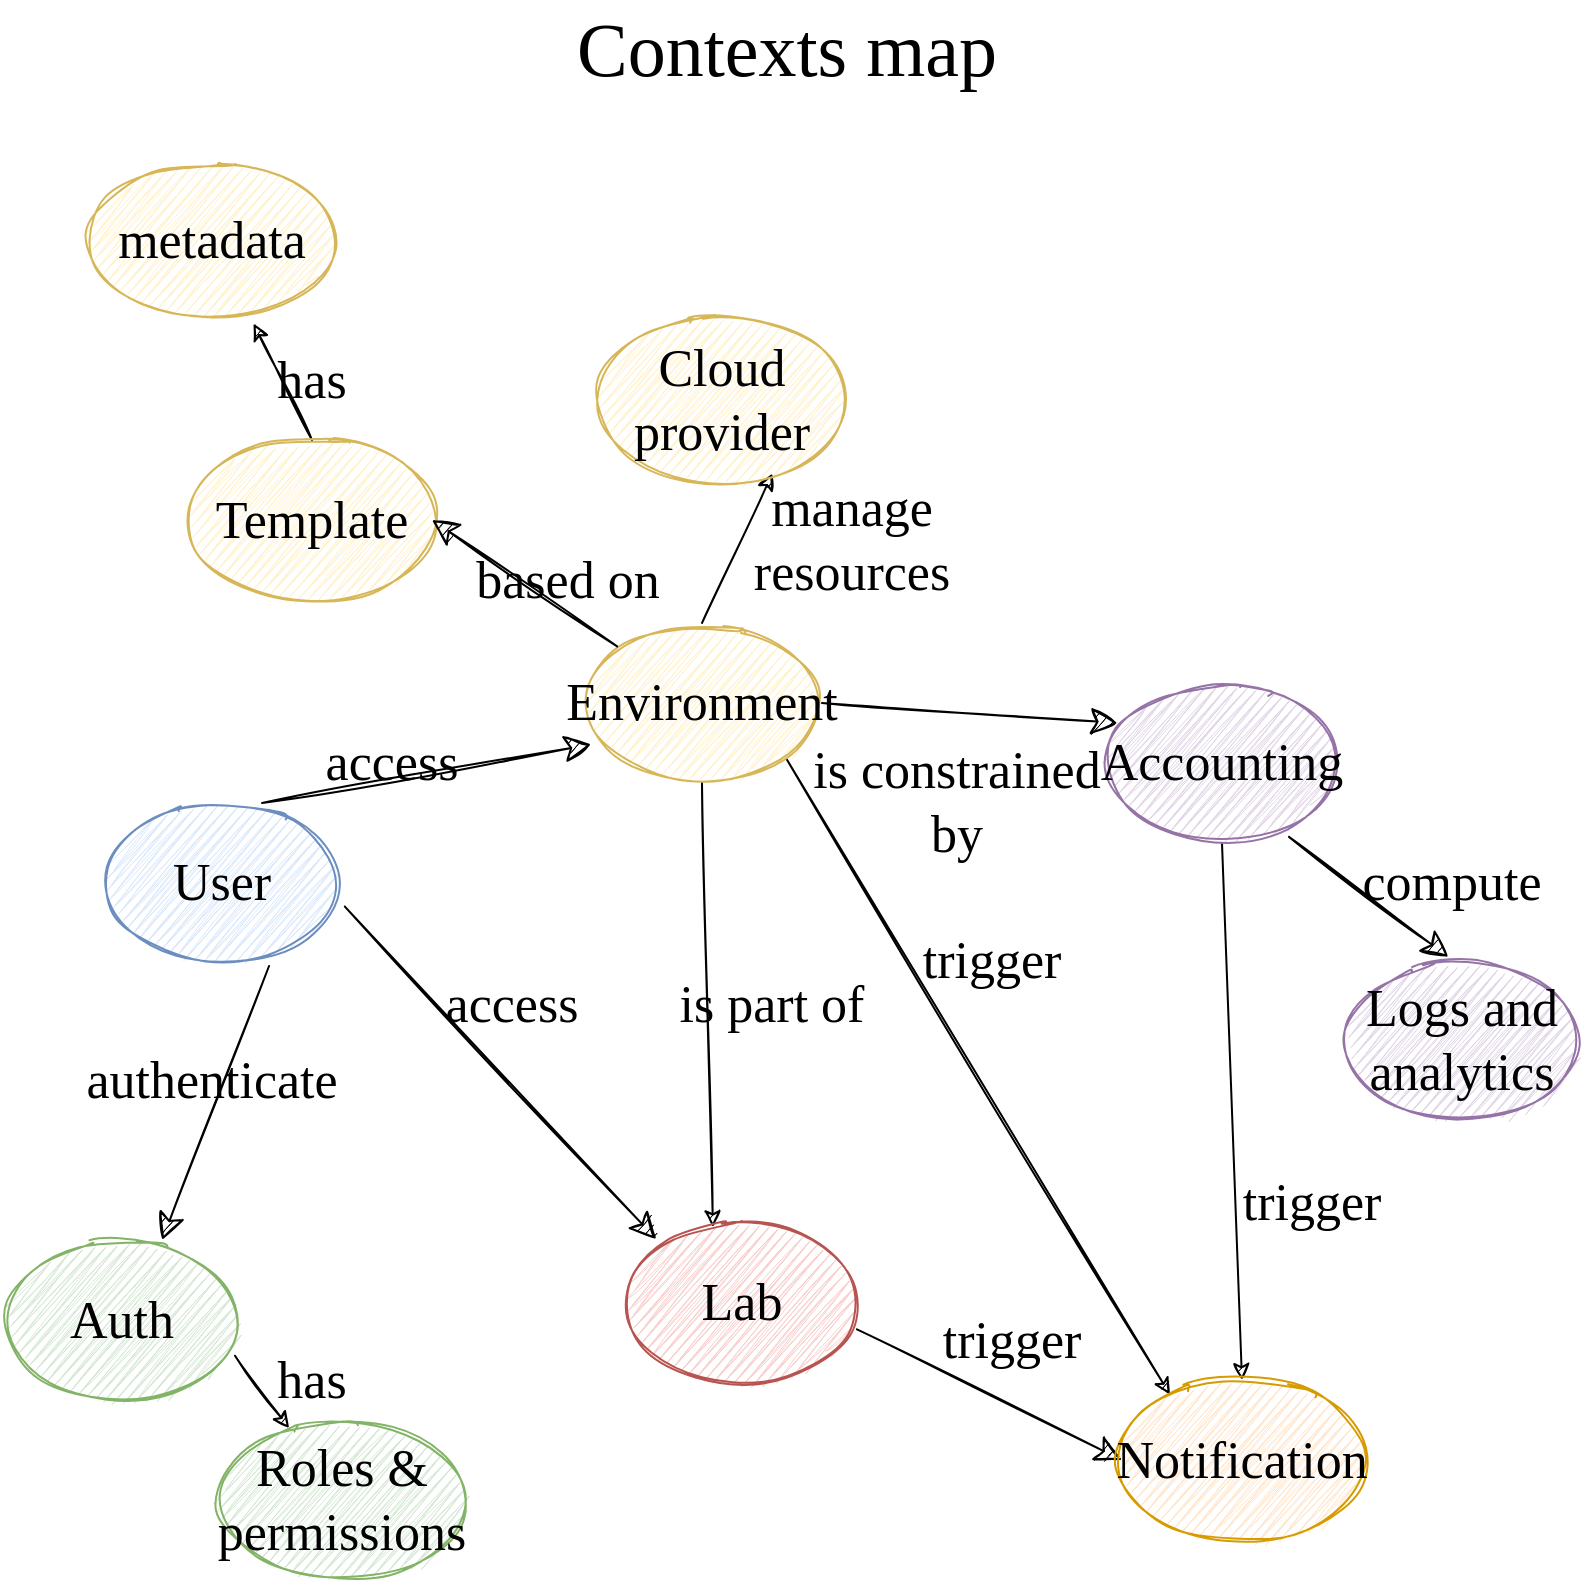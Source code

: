 <mxfile version="13.7.9" type="device" pages="9"><diagram id="RPGBiHA8tY7fu_nW8cSR" name="context-map"><mxGraphModel dx="2062" dy="1182" grid="1" gridSize="10" guides="1" tooltips="1" connect="1" arrows="1" fold="1" page="1" pageScale="1" pageWidth="850" pageHeight="1100" math="0" shadow="0"><root><mxCell id="0"/><mxCell id="1" parent="0"/><mxCell id="B7K7_ewGklgOsIRuA8cg-1" style="rounded=0;orthogonalLoop=1;jettySize=auto;html=1;exitX=1;exitY=0.5;exitDx=0;exitDy=0;entryX=0.065;entryY=0.25;entryDx=0;entryDy=0;entryPerimeter=0;fontSize=26;endSize=11;sketch=1;" parent="1" source="B7K7_ewGklgOsIRuA8cg-2" target="B7K7_ewGklgOsIRuA8cg-3" edge="1"><mxGeometry relative="1" as="geometry"/></mxCell><mxCell id="B7K7_ewGklgOsIRuA8cg-31" style="edgeStyle=none;rounded=0;sketch=1;orthogonalLoop=1;jettySize=auto;html=1;exitX=0.5;exitY=1;exitDx=0;exitDy=0;entryX=0.379;entryY=0.027;entryDx=0;entryDy=0;entryPerimeter=0;" parent="1" source="B7K7_ewGklgOsIRuA8cg-2" target="B7K7_ewGklgOsIRuA8cg-7" edge="1"><mxGeometry relative="1" as="geometry"/></mxCell><mxCell id="B7K7_ewGklgOsIRuA8cg-36" style="edgeStyle=none;rounded=0;sketch=1;orthogonalLoop=1;jettySize=auto;html=1;exitX=0.5;exitY=0;exitDx=0;exitDy=0;entryX=0.71;entryY=0.959;entryDx=0;entryDy=0;entryPerimeter=0;" parent="1" source="B7K7_ewGklgOsIRuA8cg-2" target="B7K7_ewGklgOsIRuA8cg-35" edge="1"><mxGeometry relative="1" as="geometry"/></mxCell><mxCell id="B7K7_ewGklgOsIRuA8cg-41" style="edgeStyle=none;rounded=0;sketch=1;orthogonalLoop=1;jettySize=auto;html=1;exitX=1;exitY=1;exitDx=0;exitDy=0;entryX=0.2;entryY=0.091;entryDx=0;entryDy=0;entryPerimeter=0;" parent="1" source="B7K7_ewGklgOsIRuA8cg-2" target="B7K7_ewGklgOsIRuA8cg-33" edge="1"><mxGeometry relative="1" as="geometry"/></mxCell><mxCell id="B7K7_ewGklgOsIRuA8cg-2" value="Environment" style="ellipse;whiteSpace=wrap;html=1;fontFamily=Swanky and Moo Moo;fontSource=https%3A%2F%2Ffonts.googleapis.com%2Fcss%3Ffamily%3DSwanky%2Band%2BMoo%2BMoo;fontSize=26;fillColor=#fff2cc;strokeColor=#d6b656;fillStyle=zigzag;sketch=1;" parent="1" vertex="1"><mxGeometry x="320" y="321.48" width="120" height="80" as="geometry"/></mxCell><mxCell id="B7K7_ewGklgOsIRuA8cg-34" style="edgeStyle=none;rounded=0;sketch=1;orthogonalLoop=1;jettySize=auto;html=1;exitX=0.5;exitY=1;exitDx=0;exitDy=0;entryX=0.5;entryY=0;entryDx=0;entryDy=0;" parent="1" source="B7K7_ewGklgOsIRuA8cg-3" target="B7K7_ewGklgOsIRuA8cg-33" edge="1"><mxGeometry relative="1" as="geometry"/></mxCell><mxCell id="B7K7_ewGklgOsIRuA8cg-3" value="Accounting" style="ellipse;whiteSpace=wrap;html=1;fontFamily=Swanky and Moo Moo;fontSource=https%3A%2F%2Ffonts.googleapis.com%2Fcss%3Ffamily%3DSwanky%2Band%2BMoo%2BMoo;fontSize=26;fillColor=#e1d5e7;strokeColor=#9673a6;fillStyle=zigzag;sketch=1;" parent="1" vertex="1"><mxGeometry x="580" y="351.48" width="120" height="80" as="geometry"/></mxCell><mxCell id="B7K7_ewGklgOsIRuA8cg-4" value="Logs and analytics" style="ellipse;whiteSpace=wrap;html=1;fontFamily=Swanky and Moo Moo;fontSource=https%3A%2F%2Ffonts.googleapis.com%2Fcss%3Ffamily%3DSwanky%2Band%2BMoo%2BMoo;fontSize=26;fillColor=#e1d5e7;strokeColor=#9673a6;fillStyle=zigzag;sketch=1;" parent="1" vertex="1"><mxGeometry x="700" y="490" width="120" height="80" as="geometry"/></mxCell><mxCell id="B7K7_ewGklgOsIRuA8cg-5" value="User" style="ellipse;whiteSpace=wrap;html=1;fontFamily=Swanky and Moo Moo;fontSource=https%3A%2F%2Ffonts.googleapis.com%2Fcss%3Ffamily%3DSwanky%2Band%2BMoo%2BMoo;fontSize=26;fillColor=#dae8fc;strokeColor=#6c8ebf;fillStyle=zigzag;sketch=1;" parent="1" vertex="1"><mxGeometry x="80" y="411.48" width="120" height="80" as="geometry"/></mxCell><mxCell id="B7K7_ewGklgOsIRuA8cg-27" style="rounded=0;sketch=1;orthogonalLoop=1;jettySize=auto;html=1;exitX=0.971;exitY=0.723;exitDx=0;exitDy=0;exitPerimeter=0;" parent="1" source="B7K7_ewGklgOsIRuA8cg-6" target="B7K7_ewGklgOsIRuA8cg-25" edge="1"><mxGeometry relative="1" as="geometry"/></mxCell><mxCell id="B7K7_ewGklgOsIRuA8cg-6" value="Auth" style="ellipse;whiteSpace=wrap;html=1;fontFamily=Swanky and Moo Moo;fontSource=https%3A%2F%2Ffonts.googleapis.com%2Fcss%3Ffamily%3DSwanky%2Band%2BMoo%2BMoo;fontSize=26;fillColor=#d5e8d4;strokeColor=#82b366;fillStyle=zigzag;sketch=1;" parent="1" vertex="1"><mxGeometry x="30" y="630" width="120" height="80" as="geometry"/></mxCell><mxCell id="B7K7_ewGklgOsIRuA8cg-7" value="Lab" style="ellipse;whiteSpace=wrap;html=1;fontFamily=Swanky and Moo Moo;fontSource=https%3A%2F%2Ffonts.googleapis.com%2Fcss%3Ffamily%3DSwanky%2Band%2BMoo%2BMoo;fontSize=26;fillColor=#f8cecc;strokeColor=#b85450;fillStyle=zigzag;sketch=1;" parent="1" vertex="1"><mxGeometry x="340" y="621.48" width="120" height="80" as="geometry"/></mxCell><mxCell id="B7K7_ewGklgOsIRuA8cg-8" value="is constrained by" style="text;html=1;strokeColor=none;fillColor=none;align=center;verticalAlign=middle;whiteSpace=wrap;rounded=0;fontSize=26;fontFamily=Swanky and Moo Moo;fontSource=https%3A%2F%2Ffonts.googleapis.com%2Fcss%3Ffamily%3DSwanky%2Band%2BMoo%2BMoo;sketch=1;" parent="1" vertex="1"><mxGeometry x="425" y="401.48" width="165" height="20" as="geometry"/></mxCell><mxCell id="B7K7_ewGklgOsIRuA8cg-9" style="rounded=0;orthogonalLoop=1;jettySize=auto;html=1;exitX=0.667;exitY=0;exitDx=0;exitDy=0;fontSize=26;endSize=11;exitPerimeter=0;entryX=0.038;entryY=0.759;entryDx=0;entryDy=0;entryPerimeter=0;sketch=1;" parent="1" source="B7K7_ewGklgOsIRuA8cg-5" target="B7K7_ewGklgOsIRuA8cg-2" edge="1"><mxGeometry relative="1" as="geometry"><mxPoint x="460.0" y="341.48" as="sourcePoint"/><mxPoint x="336.819" y="350.001" as="targetPoint"/></mxGeometry></mxCell><mxCell id="B7K7_ewGklgOsIRuA8cg-10" value="access" style="text;html=1;strokeColor=none;fillColor=none;align=center;verticalAlign=middle;whiteSpace=wrap;rounded=0;fontSize=26;fontFamily=Swanky and Moo Moo;fontSource=https%3A%2F%2Ffonts.googleapis.com%2Fcss%3Ffamily%3DSwanky%2Band%2BMoo%2BMoo;sketch=1;" parent="1" vertex="1"><mxGeometry x="170" y="381.48" width="110" height="20" as="geometry"/></mxCell><mxCell id="B7K7_ewGklgOsIRuA8cg-11" value="compute" style="text;html=1;strokeColor=none;fillColor=none;align=center;verticalAlign=middle;whiteSpace=wrap;rounded=0;fontSize=26;fontFamily=Swanky and Moo Moo;fontSource=https%3A%2F%2Ffonts.googleapis.com%2Fcss%3Ffamily%3DSwanky%2Band%2BMoo%2BMoo;sketch=1;" parent="1" vertex="1"><mxGeometry x="700" y="441.48" width="110" height="20" as="geometry"/></mxCell><mxCell id="B7K7_ewGklgOsIRuA8cg-12" value="trigger" style="text;html=1;strokeColor=none;fillColor=none;align=center;verticalAlign=middle;whiteSpace=wrap;rounded=0;fontSize=26;fontFamily=Swanky and Moo Moo;fontSource=https%3A%2F%2Ffonts.googleapis.com%2Fcss%3Ffamily%3DSwanky%2Band%2BMoo%2BMoo;sketch=1;" parent="1" vertex="1"><mxGeometry x="630" y="601.48" width="110" height="20" as="geometry"/></mxCell><mxCell id="B7K7_ewGklgOsIRuA8cg-13" value="trigger" style="text;html=1;strokeColor=none;fillColor=none;align=center;verticalAlign=middle;whiteSpace=wrap;rounded=0;fontSize=26;fontFamily=Swanky and Moo Moo;fontSource=https%3A%2F%2Ffonts.googleapis.com%2Fcss%3Ffamily%3DSwanky%2Band%2BMoo%2BMoo;sketch=1;" parent="1" vertex="1"><mxGeometry x="480" y="670" width="110" height="20" as="geometry"/></mxCell><mxCell id="B7K7_ewGklgOsIRuA8cg-14" style="rounded=0;orthogonalLoop=1;jettySize=auto;html=1;exitX=0.779;exitY=0.962;exitDx=0;exitDy=0;fontSize=26;endSize=11;exitPerimeter=0;entryX=0.443;entryY=-0.019;entryDx=0;entryDy=0;entryPerimeter=0;sketch=1;" parent="1" source="B7K7_ewGklgOsIRuA8cg-3" target="B7K7_ewGklgOsIRuA8cg-4" edge="1"><mxGeometry relative="1" as="geometry"><mxPoint x="190.04" y="431.48" as="sourcePoint"/><mxPoint x="349.497" y="363.077" as="targetPoint"/></mxGeometry></mxCell><mxCell id="B7K7_ewGklgOsIRuA8cg-15" style="rounded=0;orthogonalLoop=1;jettySize=auto;html=1;fontSize=26;endSize=11;entryX=0;entryY=0.5;entryDx=0;entryDy=0;sketch=1;exitX=0.979;exitY=0.665;exitDx=0;exitDy=0;exitPerimeter=0;" parent="1" source="B7K7_ewGklgOsIRuA8cg-7" target="B7K7_ewGklgOsIRuA8cg-33" edge="1"><mxGeometry relative="1" as="geometry"><mxPoint x="599" y="480" as="sourcePoint"/><mxPoint x="359.497" y="373.077" as="targetPoint"/></mxGeometry></mxCell><mxCell id="B7K7_ewGklgOsIRuA8cg-17" style="rounded=0;orthogonalLoop=1;jettySize=auto;html=1;exitX=0.696;exitY=1.019;exitDx=0;exitDy=0;fontSize=26;endSize=11;exitPerimeter=0;entryX=0.667;entryY=0;entryDx=0;entryDy=0;entryPerimeter=0;sketch=1;" parent="1" source="B7K7_ewGklgOsIRuA8cg-5" target="B7K7_ewGklgOsIRuA8cg-6" edge="1"><mxGeometry relative="1" as="geometry"><mxPoint x="220.04" y="461.48" as="sourcePoint"/><mxPoint x="379.497" y="393.077" as="targetPoint"/></mxGeometry></mxCell><mxCell id="B7K7_ewGklgOsIRuA8cg-18" value="authenticate" style="text;html=1;strokeColor=none;fillColor=none;align=center;verticalAlign=middle;whiteSpace=wrap;rounded=0;fontSize=26;fontFamily=Swanky and Moo Moo;fontSource=https%3A%2F%2Ffonts.googleapis.com%2Fcss%3Ffamily%3DSwanky%2Band%2BMoo%2BMoo;sketch=1;" parent="1" vertex="1"><mxGeometry x="80" y="540" width="110" height="20" as="geometry"/></mxCell><mxCell id="B7K7_ewGklgOsIRuA8cg-19" value="Contexts map" style="text;html=1;strokeColor=none;fillColor=none;align=center;verticalAlign=middle;whiteSpace=wrap;rounded=0;fontSize=38;fontFamily=Swanky and Moo Moo;fontSource=https%3A%2F%2Ffonts.googleapis.com%2Fcss%3Ffamily%3DSwanky%2Band%2BMoo%2BMoo;sketch=1;" parent="1" vertex="1"><mxGeometry x="290" y="10" width="265" height="50" as="geometry"/></mxCell><mxCell id="B7K7_ewGklgOsIRuA8cg-39" style="edgeStyle=none;rounded=0;sketch=1;orthogonalLoop=1;jettySize=auto;html=1;exitX=0.5;exitY=0;exitDx=0;exitDy=0;entryX=0.673;entryY=1.023;entryDx=0;entryDy=0;entryPerimeter=0;" parent="1" source="B7K7_ewGklgOsIRuA8cg-20" target="B7K7_ewGklgOsIRuA8cg-38" edge="1"><mxGeometry relative="1" as="geometry"/></mxCell><mxCell id="B7K7_ewGklgOsIRuA8cg-20" value="Template" style="ellipse;whiteSpace=wrap;html=1;fontFamily=Swanky and Moo Moo;fontSource=https%3A%2F%2Ffonts.googleapis.com%2Fcss%3Ffamily%3DSwanky%2Band%2BMoo%2BMoo;fontSize=26;fillColor=#fff2cc;strokeColor=#d6b656;fillStyle=zigzag;sketch=1;" parent="1" vertex="1"><mxGeometry x="125" y="230" width="120" height="80" as="geometry"/></mxCell><mxCell id="B7K7_ewGklgOsIRuA8cg-21" style="rounded=0;orthogonalLoop=1;jettySize=auto;html=1;exitX=0;exitY=0;exitDx=0;exitDy=0;fontSize=26;endSize=11;entryX=1;entryY=0.5;entryDx=0;entryDy=0;sketch=1;" parent="1" source="B7K7_ewGklgOsIRuA8cg-2" target="B7K7_ewGklgOsIRuA8cg-20" edge="1"><mxGeometry relative="1" as="geometry"><mxPoint x="170.04" y="380" as="sourcePoint"/><mxPoint x="346.819" y="318.521" as="targetPoint"/></mxGeometry></mxCell><mxCell id="B7K7_ewGklgOsIRuA8cg-22" value="based on" style="text;html=1;strokeColor=none;fillColor=none;align=center;verticalAlign=middle;whiteSpace=wrap;rounded=0;fontSize=26;fontFamily=Swanky and Moo Moo;fontSource=https%3A%2F%2Ffonts.googleapis.com%2Fcss%3Ffamily%3DSwanky%2Band%2BMoo%2BMoo;sketch=1;" parent="1" vertex="1"><mxGeometry x="257.5" y="290" width="110" height="20" as="geometry"/></mxCell><mxCell id="B7K7_ewGklgOsIRuA8cg-23" value="is part of" style="text;html=1;strokeColor=none;fillColor=none;align=center;verticalAlign=middle;whiteSpace=wrap;rounded=0;fontSize=26;fontFamily=Swanky and Moo Moo;fontSource=https%3A%2F%2Ffonts.googleapis.com%2Fcss%3Ffamily%3DSwanky%2Band%2BMoo%2BMoo;sketch=1;" parent="1" vertex="1"><mxGeometry x="360" y="491.48" width="110" height="41.48" as="geometry"/></mxCell><mxCell id="B7K7_ewGklgOsIRuA8cg-24" style="rounded=0;orthogonalLoop=1;jettySize=auto;html=1;exitX=1.012;exitY=0.648;exitDx=0;exitDy=0;fontSize=26;endSize=11;exitPerimeter=0;entryX=0.143;entryY=0.101;entryDx=0;entryDy=0;entryPerimeter=0;sketch=1;" parent="1" source="B7K7_ewGklgOsIRuA8cg-5" target="B7K7_ewGklgOsIRuA8cg-7" edge="1"><mxGeometry relative="1" as="geometry"><mxPoint x="609.32" y="434.44" as="sourcePoint"/><mxPoint x="537.28" y="631.32" as="targetPoint"/></mxGeometry></mxCell><mxCell id="B7K7_ewGklgOsIRuA8cg-25" value="Roles &amp;amp; permissions" style="ellipse;whiteSpace=wrap;html=1;fontFamily=Swanky and Moo Moo;fontSource=https%3A%2F%2Ffonts.googleapis.com%2Fcss%3Ffamily%3DSwanky%2Band%2BMoo%2BMoo;fontSize=26;fillColor=#d5e8d4;strokeColor=#82b366;fillStyle=zigzag;sketch=1;" parent="1" vertex="1"><mxGeometry x="140" y="720" width="120" height="80" as="geometry"/></mxCell><mxCell id="B7K7_ewGklgOsIRuA8cg-29" value="has" style="text;html=1;strokeColor=none;fillColor=none;align=center;verticalAlign=middle;whiteSpace=wrap;rounded=0;fontSize=26;fontFamily=Swanky and Moo Moo;fontSource=https%3A%2F%2Ffonts.googleapis.com%2Fcss%3Ffamily%3DSwanky%2Band%2BMoo%2BMoo;sketch=1;" parent="1" vertex="1"><mxGeometry x="130" y="690" width="110" height="20" as="geometry"/></mxCell><mxCell id="B7K7_ewGklgOsIRuA8cg-32" value="access" style="text;html=1;strokeColor=none;fillColor=none;align=center;verticalAlign=middle;whiteSpace=wrap;rounded=0;fontSize=26;fontFamily=Swanky and Moo Moo;fontSource=https%3A%2F%2Ffonts.googleapis.com%2Fcss%3Ffamily%3DSwanky%2Band%2BMoo%2BMoo;sketch=1;" parent="1" vertex="1"><mxGeometry x="230" y="502.22" width="110" height="20" as="geometry"/></mxCell><mxCell id="B7K7_ewGklgOsIRuA8cg-33" value="Notification" style="ellipse;whiteSpace=wrap;html=1;fontFamily=Swanky and Moo Moo;fontSource=https%3A%2F%2Ffonts.googleapis.com%2Fcss%3Ffamily%3DSwanky%2Band%2BMoo%2BMoo;fontSize=26;fillColor=#ffe6cc;strokeColor=#d79b00;fillStyle=zigzag;sketch=1;" parent="1" vertex="1"><mxGeometry x="590" y="700" width="120" height="80" as="geometry"/></mxCell><mxCell id="B7K7_ewGklgOsIRuA8cg-35" value="Cloud provider" style="ellipse;whiteSpace=wrap;html=1;fontFamily=Swanky and Moo Moo;fontSource=https%3A%2F%2Ffonts.googleapis.com%2Fcss%3Ffamily%3DSwanky%2Band%2BMoo%2BMoo;fontSize=26;fillColor=#fff2cc;strokeColor=#d6b656;fillStyle=zigzag;sketch=1;" parent="1" vertex="1"><mxGeometry x="330" y="170.0" width="120" height="80" as="geometry"/></mxCell><mxCell id="B7K7_ewGklgOsIRuA8cg-37" value="manage resources" style="text;html=1;strokeColor=none;fillColor=none;align=center;verticalAlign=middle;whiteSpace=wrap;rounded=0;fontSize=26;fontFamily=Swanky and Moo Moo;fontSource=https%3A%2F%2Ffonts.googleapis.com%2Fcss%3Ffamily%3DSwanky%2Band%2BMoo%2BMoo;sketch=1;" parent="1" vertex="1"><mxGeometry x="400" y="270" width="110" height="20" as="geometry"/></mxCell><mxCell id="B7K7_ewGklgOsIRuA8cg-38" value="metadata" style="ellipse;whiteSpace=wrap;html=1;fontFamily=Swanky and Moo Moo;fontSource=https%3A%2F%2Ffonts.googleapis.com%2Fcss%3Ffamily%3DSwanky%2Band%2BMoo%2BMoo;fontSize=26;fillColor=#fff2cc;strokeColor=#d6b656;fillStyle=zigzag;sketch=1;" parent="1" vertex="1"><mxGeometry x="75" y="90" width="120" height="80" as="geometry"/></mxCell><mxCell id="B7K7_ewGklgOsIRuA8cg-40" value="has" style="text;html=1;strokeColor=none;fillColor=none;align=center;verticalAlign=middle;whiteSpace=wrap;rounded=0;fontSize=26;fontFamily=Swanky and Moo Moo;fontSource=https%3A%2F%2Ffonts.googleapis.com%2Fcss%3Ffamily%3DSwanky%2Band%2BMoo%2BMoo;sketch=1;" parent="1" vertex="1"><mxGeometry x="130" y="190" width="110" height="20" as="geometry"/></mxCell><mxCell id="B7K7_ewGklgOsIRuA8cg-42" value="trigger" style="text;html=1;strokeColor=none;fillColor=none;align=center;verticalAlign=middle;whiteSpace=wrap;rounded=0;fontSize=26;fontFamily=Swanky and Moo Moo;fontSource=https%3A%2F%2Ffonts.googleapis.com%2Fcss%3Ffamily%3DSwanky%2Band%2BMoo%2BMoo;sketch=1;" parent="1" vertex="1"><mxGeometry x="470" y="480" width="110" height="20" as="geometry"/></mxCell></root></mxGraphModel></diagram><diagram name="context-map-2" id="uCkQfOM6cad9_wpDorgn"><mxGraphModel dx="2062" dy="1182" grid="1" gridSize="10" guides="1" tooltips="1" connect="1" arrows="1" fold="1" page="1" pageScale="1" pageWidth="850" pageHeight="1100" math="0" shadow="0"><root><mxCell id="8VM-1yuRznQKzJQ3qzUS-0"/><mxCell id="8VM-1yuRznQKzJQ3qzUS-1" parent="8VM-1yuRznQKzJQ3qzUS-0"/><mxCell id="8VM-1yuRznQKzJQ3qzUS-2" style="rounded=0;orthogonalLoop=1;jettySize=auto;html=1;exitX=1;exitY=0.5;exitDx=0;exitDy=0;entryX=0.065;entryY=0.25;entryDx=0;entryDy=0;entryPerimeter=0;fontSize=26;endSize=11;sketch=1;" edge="1" parent="8VM-1yuRznQKzJQ3qzUS-1" source="8VM-1yuRznQKzJQ3qzUS-6" target="8VM-1yuRznQKzJQ3qzUS-8"><mxGeometry relative="1" as="geometry"/></mxCell><mxCell id="8VM-1yuRznQKzJQ3qzUS-3" style="edgeStyle=none;rounded=0;sketch=1;orthogonalLoop=1;jettySize=auto;html=1;exitX=0.5;exitY=1;exitDx=0;exitDy=0;entryX=0.379;entryY=0.027;entryDx=0;entryDy=0;entryPerimeter=0;" edge="1" parent="8VM-1yuRznQKzJQ3qzUS-1" source="8VM-1yuRznQKzJQ3qzUS-6" target="8VM-1yuRznQKzJQ3qzUS-13"><mxGeometry relative="1" as="geometry"/></mxCell><mxCell id="8VM-1yuRznQKzJQ3qzUS-4" style="edgeStyle=none;rounded=0;sketch=1;orthogonalLoop=1;jettySize=auto;html=1;exitX=0.5;exitY=0;exitDx=0;exitDy=0;entryX=0.71;entryY=0.959;entryDx=0;entryDy=0;entryPerimeter=0;" edge="1" parent="8VM-1yuRznQKzJQ3qzUS-1" source="8VM-1yuRznQKzJQ3qzUS-6" target="8VM-1yuRznQKzJQ3qzUS-35"><mxGeometry relative="1" as="geometry"/></mxCell><mxCell id="8VM-1yuRznQKzJQ3qzUS-5" style="edgeStyle=none;rounded=0;sketch=1;orthogonalLoop=1;jettySize=auto;html=1;exitX=1;exitY=1;exitDx=0;exitDy=0;entryX=0.2;entryY=0.091;entryDx=0;entryDy=0;entryPerimeter=0;" edge="1" parent="8VM-1yuRznQKzJQ3qzUS-1" source="8VM-1yuRznQKzJQ3qzUS-6" target="8VM-1yuRznQKzJQ3qzUS-34"><mxGeometry relative="1" as="geometry"/></mxCell><mxCell id="8VM-1yuRznQKzJQ3qzUS-42" style="edgeStyle=none;rounded=0;sketch=1;orthogonalLoop=1;jettySize=auto;html=1;entryX=0.983;entryY=0.688;entryDx=0;entryDy=0;entryPerimeter=0;fontFamily=Swanky and Moo Moo;fontSize=39;fontColor=#000000;" edge="1" parent="8VM-1yuRznQKzJQ3qzUS-1" source="8VM-1yuRznQKzJQ3qzUS-6" target="8VM-1yuRznQKzJQ3qzUS-31"><mxGeometry relative="1" as="geometry"/></mxCell><mxCell id="8VM-1yuRznQKzJQ3qzUS-6" value="Environment" style="ellipse;whiteSpace=wrap;html=1;fontFamily=Swanky and Moo Moo;fontSource=https%3A%2F%2Ffonts.googleapis.com%2Fcss%3Ffamily%3DSwanky%2Band%2BMoo%2BMoo;fontSize=26;fillColor=#fff2cc;strokeColor=#d6b656;fillStyle=zigzag;sketch=1;" vertex="1" parent="8VM-1yuRznQKzJQ3qzUS-1"><mxGeometry x="350" y="350" width="120" height="80" as="geometry"/></mxCell><mxCell id="8VM-1yuRznQKzJQ3qzUS-7" style="edgeStyle=none;rounded=0;sketch=1;orthogonalLoop=1;jettySize=auto;html=1;exitX=0.5;exitY=1;exitDx=0;exitDy=0;entryX=0.5;entryY=0;entryDx=0;entryDy=0;" edge="1" parent="8VM-1yuRznQKzJQ3qzUS-1" source="8VM-1yuRznQKzJQ3qzUS-8" target="8VM-1yuRznQKzJQ3qzUS-34"><mxGeometry relative="1" as="geometry"/></mxCell><mxCell id="8VM-1yuRznQKzJQ3qzUS-8" value="Accounting" style="ellipse;whiteSpace=wrap;html=1;fontFamily=Swanky and Moo Moo;fontSource=https%3A%2F%2Ffonts.googleapis.com%2Fcss%3Ffamily%3DSwanky%2Band%2BMoo%2BMoo;fontSize=26;fillColor=#e1d5e7;strokeColor=#9673a6;fillStyle=zigzag;sketch=1;" vertex="1" parent="8VM-1yuRznQKzJQ3qzUS-1"><mxGeometry x="610" y="380" width="120" height="80" as="geometry"/></mxCell><mxCell id="8VM-1yuRznQKzJQ3qzUS-9" value="Logs and analytics" style="ellipse;whiteSpace=wrap;html=1;fontFamily=Swanky and Moo Moo;fontSource=https%3A%2F%2Ffonts.googleapis.com%2Fcss%3Ffamily%3DSwanky%2Band%2BMoo%2BMoo;fontSize=26;fillColor=#e1d5e7;strokeColor=#9673a6;fillStyle=zigzag;sketch=1;" vertex="1" parent="8VM-1yuRznQKzJQ3qzUS-1"><mxGeometry x="730" y="518.52" width="120" height="80" as="geometry"/></mxCell><mxCell id="8VM-1yuRznQKzJQ3qzUS-41" style="edgeStyle=none;rounded=0;sketch=1;orthogonalLoop=1;jettySize=auto;html=1;entryX=0.583;entryY=1.025;entryDx=0;entryDy=0;entryPerimeter=0;fontFamily=Swanky and Moo Moo;fontSize=39;fontColor=#000000;" edge="1" parent="8VM-1yuRznQKzJQ3qzUS-1" source="8VM-1yuRznQKzJQ3qzUS-10" target="8VM-1yuRznQKzJQ3qzUS-31"><mxGeometry relative="1" as="geometry"/></mxCell><mxCell id="8VM-1yuRznQKzJQ3qzUS-10" value="User" style="ellipse;whiteSpace=wrap;html=1;fontFamily=Swanky and Moo Moo;fontSource=https%3A%2F%2Ffonts.googleapis.com%2Fcss%3Ffamily%3DSwanky%2Band%2BMoo%2BMoo;fontSize=26;fillColor=#dae8fc;strokeColor=#6c8ebf;fillStyle=zigzag;sketch=1;" vertex="1" parent="8VM-1yuRznQKzJQ3qzUS-1"><mxGeometry x="110" y="440" width="120" height="80" as="geometry"/></mxCell><mxCell id="G3xN-LZxSvnqwGP_e-AC-2" style="edgeStyle=none;rounded=0;sketch=1;orthogonalLoop=1;jettySize=auto;html=1;exitX=0.5;exitY=1;exitDx=0;exitDy=0;entryX=0.033;entryY=0.275;entryDx=0;entryDy=0;entryPerimeter=0;fontFamily=Swanky and Moo Moo;fontSize=39;fontColor=#000000;" edge="1" parent="8VM-1yuRznQKzJQ3qzUS-1" source="8VM-1yuRznQKzJQ3qzUS-12" target="G3xN-LZxSvnqwGP_e-AC-0"><mxGeometry relative="1" as="geometry"/></mxCell><mxCell id="8VM-1yuRznQKzJQ3qzUS-12" value="Auth" style="ellipse;whiteSpace=wrap;html=1;fontFamily=Swanky and Moo Moo;fontSource=https%3A%2F%2Ffonts.googleapis.com%2Fcss%3Ffamily%3DSwanky%2Band%2BMoo%2BMoo;fontSize=26;fillColor=#d5e8d4;strokeColor=#82b366;fillStyle=zigzag;sketch=1;" vertex="1" parent="8VM-1yuRznQKzJQ3qzUS-1"><mxGeometry x="50" y="630" width="120" height="80" as="geometry"/></mxCell><mxCell id="8VM-1yuRznQKzJQ3qzUS-43" style="edgeStyle=none;rounded=0;sketch=1;orthogonalLoop=1;jettySize=auto;html=1;entryX=0.917;entryY=0.875;entryDx=0;entryDy=0;entryPerimeter=0;fontFamily=Swanky and Moo Moo;fontSize=39;fontColor=#000000;" edge="1" parent="8VM-1yuRznQKzJQ3qzUS-1" source="8VM-1yuRznQKzJQ3qzUS-13" target="8VM-1yuRznQKzJQ3qzUS-31"><mxGeometry relative="1" as="geometry"/></mxCell><mxCell id="8VM-1yuRznQKzJQ3qzUS-13" value="Lab" style="ellipse;whiteSpace=wrap;html=1;fontFamily=Swanky and Moo Moo;fontSource=https%3A%2F%2Ffonts.googleapis.com%2Fcss%3Ffamily%3DSwanky%2Band%2BMoo%2BMoo;fontSize=26;fillColor=#f8cecc;strokeColor=#b85450;fillStyle=zigzag;sketch=1;" vertex="1" parent="8VM-1yuRznQKzJQ3qzUS-1"><mxGeometry x="385" y="618.52" width="120" height="80" as="geometry"/></mxCell><mxCell id="8VM-1yuRznQKzJQ3qzUS-14" value="is constrained by" style="text;html=1;strokeColor=none;fillColor=none;align=center;verticalAlign=middle;whiteSpace=wrap;rounded=0;fontSize=26;fontFamily=Swanky and Moo Moo;fontSource=https%3A%2F%2Ffonts.googleapis.com%2Fcss%3Ffamily%3DSwanky%2Band%2BMoo%2BMoo;sketch=1;" vertex="1" parent="8VM-1yuRznQKzJQ3qzUS-1"><mxGeometry x="455" y="430" width="165" height="20" as="geometry"/></mxCell><mxCell id="8VM-1yuRznQKzJQ3qzUS-15" style="rounded=0;orthogonalLoop=1;jettySize=auto;html=1;exitX=0.95;exitY=0.3;exitDx=0;exitDy=0;fontSize=26;endSize=11;exitPerimeter=0;entryX=0.038;entryY=0.759;entryDx=0;entryDy=0;entryPerimeter=0;sketch=1;" edge="1" parent="8VM-1yuRznQKzJQ3qzUS-1" source="8VM-1yuRznQKzJQ3qzUS-10" target="8VM-1yuRznQKzJQ3qzUS-6"><mxGeometry relative="1" as="geometry"><mxPoint x="490.0" y="370" as="sourcePoint"/><mxPoint x="366.819" y="378.521" as="targetPoint"/></mxGeometry></mxCell><mxCell id="8VM-1yuRznQKzJQ3qzUS-16" value="access" style="text;html=1;strokeColor=none;fillColor=none;align=center;verticalAlign=middle;whiteSpace=wrap;rounded=0;fontSize=26;fontFamily=Swanky and Moo Moo;fontSource=https%3A%2F%2Ffonts.googleapis.com%2Fcss%3Ffamily%3DSwanky%2Band%2BMoo%2BMoo;sketch=1;" vertex="1" parent="8VM-1yuRznQKzJQ3qzUS-1"><mxGeometry x="260" y="390" width="110" height="20" as="geometry"/></mxCell><mxCell id="8VM-1yuRznQKzJQ3qzUS-17" value="compute" style="text;html=1;strokeColor=none;fillColor=none;align=center;verticalAlign=middle;whiteSpace=wrap;rounded=0;fontSize=26;fontFamily=Swanky and Moo Moo;fontSource=https%3A%2F%2Ffonts.googleapis.com%2Fcss%3Ffamily%3DSwanky%2Band%2BMoo%2BMoo;sketch=1;" vertex="1" parent="8VM-1yuRznQKzJQ3qzUS-1"><mxGeometry x="730" y="470" width="110" height="20" as="geometry"/></mxCell><mxCell id="8VM-1yuRznQKzJQ3qzUS-18" value="trigger" style="text;html=1;strokeColor=none;fillColor=none;align=center;verticalAlign=middle;whiteSpace=wrap;rounded=0;fontSize=26;fontFamily=Swanky and Moo Moo;fontSource=https%3A%2F%2Ffonts.googleapis.com%2Fcss%3Ffamily%3DSwanky%2Band%2BMoo%2BMoo;sketch=1;" vertex="1" parent="8VM-1yuRznQKzJQ3qzUS-1"><mxGeometry x="660" y="630" width="110" height="20" as="geometry"/></mxCell><mxCell id="8VM-1yuRznQKzJQ3qzUS-19" value="trigger" style="text;html=1;strokeColor=none;fillColor=none;align=center;verticalAlign=middle;whiteSpace=wrap;rounded=0;fontSize=26;fontFamily=Swanky and Moo Moo;fontSource=https%3A%2F%2Ffonts.googleapis.com%2Fcss%3Ffamily%3DSwanky%2Band%2BMoo%2BMoo;sketch=1;" vertex="1" parent="8VM-1yuRznQKzJQ3qzUS-1"><mxGeometry x="510" y="698.52" width="110" height="20" as="geometry"/></mxCell><mxCell id="8VM-1yuRznQKzJQ3qzUS-20" style="rounded=0;orthogonalLoop=1;jettySize=auto;html=1;exitX=0.779;exitY=0.962;exitDx=0;exitDy=0;fontSize=26;endSize=11;exitPerimeter=0;entryX=0.443;entryY=-0.019;entryDx=0;entryDy=0;entryPerimeter=0;sketch=1;" edge="1" parent="8VM-1yuRznQKzJQ3qzUS-1" source="8VM-1yuRznQKzJQ3qzUS-8" target="8VM-1yuRznQKzJQ3qzUS-9"><mxGeometry relative="1" as="geometry"><mxPoint x="220.04" y="460" as="sourcePoint"/><mxPoint x="379.497" y="391.597" as="targetPoint"/></mxGeometry></mxCell><mxCell id="8VM-1yuRznQKzJQ3qzUS-21" style="rounded=0;orthogonalLoop=1;jettySize=auto;html=1;fontSize=26;endSize=11;entryX=0;entryY=0.5;entryDx=0;entryDy=0;sketch=1;exitX=0.979;exitY=0.665;exitDx=0;exitDy=0;exitPerimeter=0;" edge="1" parent="8VM-1yuRznQKzJQ3qzUS-1" source="8VM-1yuRznQKzJQ3qzUS-13" target="8VM-1yuRznQKzJQ3qzUS-34"><mxGeometry relative="1" as="geometry"><mxPoint x="629" y="508.52" as="sourcePoint"/><mxPoint x="389.497" y="401.597" as="targetPoint"/></mxGeometry></mxCell><mxCell id="8VM-1yuRznQKzJQ3qzUS-22" style="rounded=0;orthogonalLoop=1;jettySize=auto;html=1;exitX=0.696;exitY=1.019;exitDx=0;exitDy=0;fontSize=26;endSize=11;exitPerimeter=0;entryX=0.792;entryY=0.081;entryDx=0;entryDy=0;entryPerimeter=0;sketch=1;" edge="1" parent="8VM-1yuRznQKzJQ3qzUS-1" source="8VM-1yuRznQKzJQ3qzUS-10" target="8VM-1yuRznQKzJQ3qzUS-12"><mxGeometry relative="1" as="geometry"><mxPoint x="250.04" y="490" as="sourcePoint"/><mxPoint x="140.04" y="658.52" as="targetPoint"/></mxGeometry></mxCell><mxCell id="8VM-1yuRznQKzJQ3qzUS-23" value="authenticate" style="text;html=1;strokeColor=none;fillColor=none;align=center;verticalAlign=middle;whiteSpace=wrap;rounded=0;fontSize=26;fontFamily=Swanky and Moo Moo;fontSource=https%3A%2F%2Ffonts.googleapis.com%2Fcss%3Ffamily%3DSwanky%2Band%2BMoo%2BMoo;sketch=1;" vertex="1" parent="8VM-1yuRznQKzJQ3qzUS-1"><mxGeometry x="110" y="568.52" width="110" height="20" as="geometry"/></mxCell><mxCell id="8VM-1yuRznQKzJQ3qzUS-24" value="Contexts map" style="text;html=1;strokeColor=none;fillColor=none;align=center;verticalAlign=middle;whiteSpace=wrap;rounded=0;fontSize=38;fontFamily=Swanky and Moo Moo;fontSource=https%3A%2F%2Ffonts.googleapis.com%2Fcss%3Ffamily%3DSwanky%2Band%2BMoo%2BMoo;sketch=1;" vertex="1" parent="8VM-1yuRznQKzJQ3qzUS-1"><mxGeometry x="290" y="10" width="265" height="50" as="geometry"/></mxCell><mxCell id="8VM-1yuRznQKzJQ3qzUS-25" style="edgeStyle=none;rounded=0;sketch=1;orthogonalLoop=1;jettySize=auto;html=1;exitX=0.5;exitY=0;exitDx=0;exitDy=0;entryX=0.673;entryY=1.023;entryDx=0;entryDy=0;entryPerimeter=0;" edge="1" parent="8VM-1yuRznQKzJQ3qzUS-1" source="8VM-1yuRznQKzJQ3qzUS-26" target="8VM-1yuRznQKzJQ3qzUS-37"><mxGeometry relative="1" as="geometry"/></mxCell><mxCell id="8VM-1yuRznQKzJQ3qzUS-26" value="Template" style="ellipse;whiteSpace=wrap;html=1;fontFamily=Swanky and Moo Moo;fontSource=https%3A%2F%2Ffonts.googleapis.com%2Fcss%3Ffamily%3DSwanky%2Band%2BMoo%2BMoo;fontSize=26;fillColor=#fff2cc;strokeColor=#d6b656;fillStyle=zigzag;sketch=1;" vertex="1" parent="8VM-1yuRznQKzJQ3qzUS-1"><mxGeometry x="200" y="200" width="120" height="80" as="geometry"/></mxCell><mxCell id="8VM-1yuRznQKzJQ3qzUS-27" style="rounded=0;orthogonalLoop=1;jettySize=auto;html=1;exitX=0;exitY=0;exitDx=0;exitDy=0;fontSize=26;endSize=11;entryX=1;entryY=0.5;entryDx=0;entryDy=0;sketch=1;" edge="1" parent="8VM-1yuRznQKzJQ3qzUS-1" source="8VM-1yuRznQKzJQ3qzUS-6" target="8VM-1yuRznQKzJQ3qzUS-26"><mxGeometry relative="1" as="geometry"><mxPoint x="170.04" y="380" as="sourcePoint"/><mxPoint x="346.819" y="318.521" as="targetPoint"/></mxGeometry></mxCell><mxCell id="8VM-1yuRznQKzJQ3qzUS-28" value="based on" style="text;html=1;strokeColor=none;fillColor=none;align=center;verticalAlign=middle;whiteSpace=wrap;rounded=0;fontSize=26;fontFamily=Swanky and Moo Moo;fontSource=https%3A%2F%2Ffonts.googleapis.com%2Fcss%3Ffamily%3DSwanky%2Band%2BMoo%2BMoo;sketch=1;" vertex="1" parent="8VM-1yuRznQKzJQ3qzUS-1"><mxGeometry x="270" y="310" width="110" height="20" as="geometry"/></mxCell><mxCell id="8VM-1yuRznQKzJQ3qzUS-29" value="is part of" style="text;html=1;strokeColor=none;fillColor=none;align=center;verticalAlign=middle;whiteSpace=wrap;rounded=0;fontSize=26;fontFamily=Swanky and Moo Moo;fontSource=https%3A%2F%2Ffonts.googleapis.com%2Fcss%3Ffamily%3DSwanky%2Band%2BMoo%2BMoo;sketch=1;" vertex="1" parent="8VM-1yuRznQKzJQ3qzUS-1"><mxGeometry x="390" y="520" width="110" height="41.48" as="geometry"/></mxCell><mxCell id="8VM-1yuRznQKzJQ3qzUS-30" style="rounded=0;orthogonalLoop=1;jettySize=auto;html=1;exitX=1.012;exitY=0.648;exitDx=0;exitDy=0;fontSize=26;endSize=11;exitPerimeter=0;entryX=0.143;entryY=0.101;entryDx=0;entryDy=0;entryPerimeter=0;sketch=1;" edge="1" parent="8VM-1yuRznQKzJQ3qzUS-1" source="8VM-1yuRznQKzJQ3qzUS-10" target="8VM-1yuRznQKzJQ3qzUS-13"><mxGeometry relative="1" as="geometry"><mxPoint x="639.32" y="462.96" as="sourcePoint"/><mxPoint x="567.28" y="659.84" as="targetPoint"/></mxGeometry></mxCell><mxCell id="8VM-1yuRznQKzJQ3qzUS-31" value="Access manager" style="ellipse;whiteSpace=wrap;html=1;fontFamily=Swanky and Moo Moo;fontSource=https%3A%2F%2Ffonts.googleapis.com%2Fcss%3Ffamily%3DSwanky%2Band%2BMoo%2BMoo;fontSize=26;fillColor=#fad7ac;fillStyle=zigzag;sketch=1;strokeColor=#b46504;" vertex="1" parent="8VM-1yuRznQKzJQ3qzUS-1"><mxGeometry x="50" y="230" width="120" height="80" as="geometry"/></mxCell><mxCell id="8VM-1yuRznQKzJQ3qzUS-33" value="access" style="text;html=1;strokeColor=none;fillColor=none;align=center;verticalAlign=middle;whiteSpace=wrap;rounded=0;fontSize=26;fontFamily=Swanky and Moo Moo;fontSource=https%3A%2F%2Ffonts.googleapis.com%2Fcss%3Ffamily%3DSwanky%2Band%2BMoo%2BMoo;sketch=1;" vertex="1" parent="8VM-1yuRznQKzJQ3qzUS-1"><mxGeometry x="240" y="548.52" width="110" height="20" as="geometry"/></mxCell><mxCell id="8VM-1yuRznQKzJQ3qzUS-34" value="Notification" style="ellipse;whiteSpace=wrap;html=1;fontFamily=Swanky and Moo Moo;fontSource=https%3A%2F%2Ffonts.googleapis.com%2Fcss%3Ffamily%3DSwanky%2Band%2BMoo%2BMoo;fontSize=26;fillColor=#ffe6cc;strokeColor=#d79b00;fillStyle=zigzag;sketch=1;" vertex="1" parent="8VM-1yuRznQKzJQ3qzUS-1"><mxGeometry x="620" y="728.52" width="120" height="80" as="geometry"/></mxCell><mxCell id="8VM-1yuRznQKzJQ3qzUS-35" value="Cloud provider" style="ellipse;whiteSpace=wrap;html=1;fontFamily=Swanky and Moo Moo;fontSource=https%3A%2F%2Ffonts.googleapis.com%2Fcss%3Ffamily%3DSwanky%2Band%2BMoo%2BMoo;fontSize=26;fillColor=#fff2cc;strokeColor=#d6b656;fillStyle=zigzag;sketch=1;" vertex="1" parent="8VM-1yuRznQKzJQ3qzUS-1"><mxGeometry x="410" y="140.0" width="120" height="80" as="geometry"/></mxCell><mxCell id="8VM-1yuRznQKzJQ3qzUS-36" value="manage resources" style="text;html=1;strokeColor=none;fillColor=none;align=center;verticalAlign=middle;whiteSpace=wrap;rounded=0;fontSize=26;fontFamily=Swanky and Moo Moo;fontSource=https%3A%2F%2Ffonts.googleapis.com%2Fcss%3Ffamily%3DSwanky%2Band%2BMoo%2BMoo;sketch=1;" vertex="1" parent="8VM-1yuRznQKzJQ3qzUS-1"><mxGeometry x="400" y="270" width="110" height="20" as="geometry"/></mxCell><mxCell id="8VM-1yuRznQKzJQ3qzUS-37" value="metadata" style="ellipse;whiteSpace=wrap;html=1;fontFamily=Swanky and Moo Moo;fontSource=https%3A%2F%2Ffonts.googleapis.com%2Fcss%3Ffamily%3DSwanky%2Band%2BMoo%2BMoo;fontSize=26;fillColor=#fff2cc;strokeColor=#d6b656;fillStyle=zigzag;sketch=1;" vertex="1" parent="8VM-1yuRznQKzJQ3qzUS-1"><mxGeometry x="170" y="80" width="120" height="80" as="geometry"/></mxCell><mxCell id="8VM-1yuRznQKzJQ3qzUS-38" value="has" style="text;html=1;strokeColor=none;fillColor=none;align=center;verticalAlign=middle;whiteSpace=wrap;rounded=0;fontSize=26;fontFamily=Swanky and Moo Moo;fontSource=https%3A%2F%2Ffonts.googleapis.com%2Fcss%3Ffamily%3DSwanky%2Band%2BMoo%2BMoo;sketch=1;" vertex="1" parent="8VM-1yuRznQKzJQ3qzUS-1"><mxGeometry x="130" y="190" width="110" height="20" as="geometry"/></mxCell><mxCell id="8VM-1yuRznQKzJQ3qzUS-39" value="trigger" style="text;html=1;strokeColor=none;fillColor=none;align=center;verticalAlign=middle;whiteSpace=wrap;rounded=0;fontSize=26;fontFamily=Swanky and Moo Moo;fontSource=https%3A%2F%2Ffonts.googleapis.com%2Fcss%3Ffamily%3DSwanky%2Band%2BMoo%2BMoo;sketch=1;" vertex="1" parent="8VM-1yuRznQKzJQ3qzUS-1"><mxGeometry x="500" y="508.52" width="110" height="20" as="geometry"/></mxCell><mxCell id="8VM-1yuRznQKzJQ3qzUS-44" value="check permissions" style="text;html=1;strokeColor=none;fillColor=none;align=center;verticalAlign=middle;whiteSpace=wrap;rounded=0;fontSize=26;fontFamily=Swanky and Moo Moo;fontSource=https%3A%2F%2Ffonts.googleapis.com%2Fcss%3Ffamily%3DSwanky%2Band%2BMoo%2BMoo;sketch=1;" vertex="1" parent="8VM-1yuRznQKzJQ3qzUS-1"><mxGeometry x="110" y="350" width="110" height="20" as="geometry"/></mxCell><mxCell id="G3xN-LZxSvnqwGP_e-AC-0" value="Roles &amp;amp; permissions" style="ellipse;whiteSpace=wrap;html=1;fontFamily=Swanky and Moo Moo;fontSource=https%3A%2F%2Ffonts.googleapis.com%2Fcss%3Ffamily%3DSwanky%2Band%2BMoo%2BMoo;fontSize=26;fillColor=#d5e8d4;strokeColor=#82b366;fillStyle=zigzag;sketch=1;" vertex="1" parent="8VM-1yuRznQKzJQ3qzUS-1"><mxGeometry x="230" y="710" width="120" height="80" as="geometry"/></mxCell><mxCell id="G3xN-LZxSvnqwGP_e-AC-1" value="has" style="text;html=1;strokeColor=none;fillColor=none;align=center;verticalAlign=middle;whiteSpace=wrap;rounded=0;fontSize=26;fontFamily=Swanky and Moo Moo;fontSource=https%3A%2F%2Ffonts.googleapis.com%2Fcss%3Ffamily%3DSwanky%2Band%2BMoo%2BMoo;sketch=1;" vertex="1" parent="8VM-1yuRznQKzJQ3qzUS-1"><mxGeometry x="130" y="698.52" width="110" height="20" as="geometry"/></mxCell></root></mxGraphModel></diagram><diagram id="DYPlfGxL2wBkzWFYR4nT" name="events-1"><mxGraphModel dx="2062" dy="1182" grid="1" gridSize="10" guides="1" tooltips="1" connect="1" arrows="1" fold="1" page="1" pageScale="1" pageWidth="850" pageHeight="1100" math="0" shadow="0"><root><mxCell id="mTXynvFOICtGTOcloS8F-0"/><mxCell id="mTXynvFOICtGTOcloS8F-1" parent="mTXynvFOICtGTOcloS8F-0"/><mxCell id="mTXynvFOICtGTOcloS8F-2" style="edgeStyle=orthogonalEdgeStyle;rounded=0;orthogonalLoop=1;jettySize=auto;html=1;entryX=0;entryY=0.5;entryDx=0;entryDy=0;fontSize=20;sketch=1;fontFamily=Swanky and Moo Moo;fontSource=https%3A%2F%2Ffonts.googleapis.com%2Fcss%3Ffamily%3DSwanky%2Band%2BMoo%2BMoo;" parent="mTXynvFOICtGTOcloS8F-1" source="mTXynvFOICtGTOcloS8F-4" target="gUJUJFjKthtOIYi3wwUy-0" edge="1"><mxGeometry relative="1" as="geometry"><mxPoint x="700.0" y="70" as="targetPoint"/></mxGeometry></mxCell><mxCell id="mTXynvFOICtGTOcloS8F-3" value="authenticate" style="edgeLabel;html=1;align=center;verticalAlign=middle;resizable=0;points=[];fontSize=20;fontFamily=Swanky and Moo Moo;fontSource=https%3A%2F%2Ffonts.googleapis.com%2Fcss%3Ffamily%3DSwanky%2Band%2BMoo%2BMoo;" parent="mTXynvFOICtGTOcloS8F-2" vertex="1" connectable="0"><mxGeometry x="-0.321" y="-1" relative="1" as="geometry"><mxPoint x="26.85" y="-1.07" as="offset"/></mxGeometry></mxCell><mxCell id="mTXynvFOICtGTOcloS8F-4" value="User" style="outlineConnect=0;fontColor=#232F3E;gradientColor=none;dashed=0;verticalLabelPosition=bottom;verticalAlign=top;align=center;html=1;fontSize=20;fontStyle=0;aspect=fixed;pointerEvents=1;shape=mxgraph.aws4.user;sketch=1;shadow=0;fontFamily=Swanky and Moo Moo;fontSource=https%3A%2F%2Ffonts.googleapis.com%2Fcss%3Ffamily%3DSwanky%2Band%2BMoo%2BMoo;" parent="mTXynvFOICtGTOcloS8F-1" vertex="1"><mxGeometry x="460" y="31.0" width="78" height="78" as="geometry"/></mxCell><mxCell id="gUJUJFjKthtOIYi3wwUy-0" value="Auth" style="ellipse;whiteSpace=wrap;html=1;fontFamily=Swanky and Moo Moo;fontSource=https%3A%2F%2Ffonts.googleapis.com%2Fcss%3Ffamily%3DSwanky%2Band%2BMoo%2BMoo;fontSize=26;fillStyle=zigzag;sketch=1;fillColor=none;" parent="mTXynvFOICtGTOcloS8F-1" vertex="1"><mxGeometry x="700" y="30.0" width="120" height="80" as="geometry"/></mxCell><mxCell id="IsVsU61MpOygvoVQdUjF-0" style="edgeStyle=orthogonalEdgeStyle;rounded=0;sketch=1;orthogonalLoop=1;jettySize=auto;html=1;exitX=1;exitY=0.5;exitDx=0;exitDy=0;entryX=0;entryY=0.5;entryDx=0;entryDy=0;fontFamily=Swanky and Moo Moo;fontSize=26;" parent="mTXynvFOICtGTOcloS8F-1" source="gUJUJFjKthtOIYi3wwUy-1" target="kznME3JL5yMXtSUeS1Kh-4" edge="1"><mxGeometry relative="1" as="geometry"/></mxCell><mxCell id="IsVsU61MpOygvoVQdUjF-1" value="validate&lt;br&gt;consume&lt;br&gt;start/stop" style="edgeLabel;html=1;align=center;verticalAlign=middle;resizable=0;points=[];fontSize=20;fontFamily=Swanky and Moo Moo;" parent="IsVsU61MpOygvoVQdUjF-0" vertex="1" connectable="0"><mxGeometry x="0.111" y="-2" relative="1" as="geometry"><mxPoint as="offset"/></mxGeometry></mxCell><mxCell id="gUJUJFjKthtOIYi3wwUy-1" value="Environment" style="ellipse;whiteSpace=wrap;html=1;fontFamily=Swanky and Moo Moo;fontSource=https%3A%2F%2Ffonts.googleapis.com%2Fcss%3Ffamily%3DSwanky%2Band%2BMoo%2BMoo;fontSize=26;fillStyle=zigzag;sketch=1;fillColor=none;" parent="mTXynvFOICtGTOcloS8F-1" vertex="1"><mxGeometry x="293" y="280" width="160" height="80" as="geometry"/></mxCell><mxCell id="kznME3JL5yMXtSUeS1Kh-1" style="edgeStyle=orthogonalEdgeStyle;rounded=0;sketch=1;orthogonalLoop=1;jettySize=auto;html=1;fontSize=38;" parent="mTXynvFOICtGTOcloS8F-1" source="gUJUJFjKthtOIYi3wwUy-2" target="gUJUJFjKthtOIYi3wwUy-1" edge="1"><mxGeometry relative="1" as="geometry"/></mxCell><mxCell id="kznME3JL5yMXtSUeS1Kh-3" value="Create" style="edgeLabel;html=1;align=center;verticalAlign=middle;resizable=0;points=[];fontSize=20;fontFamily=Swanky and Moo Moo;" parent="kznME3JL5yMXtSUeS1Kh-1" vertex="1" connectable="0"><mxGeometry x="0.006" y="-27" relative="1" as="geometry"><mxPoint x="-5.66" y="-27.03" as="offset"/></mxGeometry></mxCell><mxCell id="IsVsU61MpOygvoVQdUjF-3" style="rounded=0;sketch=1;orthogonalLoop=1;jettySize=auto;html=1;entryX=0;entryY=1;entryDx=0;entryDy=0;fontFamily=Swanky and Moo Moo;fontSize=20;" parent="mTXynvFOICtGTOcloS8F-1" source="gUJUJFjKthtOIYi3wwUy-2" target="IsVsU61MpOygvoVQdUjF-2" edge="1"><mxGeometry relative="1" as="geometry"/></mxCell><mxCell id="gUJUJFjKthtOIYi3wwUy-2" value="User" style="outlineConnect=0;fontColor=#232F3E;gradientColor=none;dashed=0;verticalLabelPosition=bottom;verticalAlign=top;align=center;html=1;fontSize=20;fontStyle=0;aspect=fixed;pointerEvents=1;shape=mxgraph.aws4.user;sketch=1;shadow=0;fontFamily=Swanky and Moo Moo;fontSource=https%3A%2F%2Ffonts.googleapis.com%2Fcss%3Ffamily%3DSwanky%2Band%2BMoo%2BMoo;" parent="mTXynvFOICtGTOcloS8F-1" vertex="1"><mxGeometry x="60" y="280" width="78" height="78" as="geometry"/></mxCell><mxCell id="kznME3JL5yMXtSUeS1Kh-4" value="Accounting" style="ellipse;whiteSpace=wrap;html=1;sketch=1;fillStyle=zigzag;fillColor=none;fontFamily=Swanky and Moo Moo;fontSize=26;" parent="mTXynvFOICtGTOcloS8F-1" vertex="1"><mxGeometry x="600" y="280" width="120" height="80" as="geometry"/></mxCell><mxCell id="IsVsU61MpOygvoVQdUjF-6" style="edgeStyle=none;rounded=0;sketch=1;orthogonalLoop=1;jettySize=auto;html=1;exitX=0.5;exitY=1;exitDx=0;exitDy=0;entryX=0.378;entryY=0.024;entryDx=0;entryDy=0;entryPerimeter=0;fontFamily=Swanky and Moo Moo;fontSize=20;" parent="mTXynvFOICtGTOcloS8F-1" source="IsVsU61MpOygvoVQdUjF-2" target="gUJUJFjKthtOIYi3wwUy-1" edge="1"><mxGeometry relative="1" as="geometry"/></mxCell><mxCell id="IsVsU61MpOygvoVQdUjF-2" value="Template" style="ellipse;whiteSpace=wrap;html=1;fontFamily=Swanky and Moo Moo;fontSource=https%3A%2F%2Ffonts.googleapis.com%2Fcss%3Ffamily%3DSwanky%2Band%2BMoo%2BMoo;fontSize=26;fillStyle=zigzag;sketch=1;fillColor=none;" parent="mTXynvFOICtGTOcloS8F-1" vertex="1"><mxGeometry x="240" y="150" width="160" height="80" as="geometry"/></mxCell><mxCell id="IsVsU61MpOygvoVQdUjF-4" value="Choose" style="text;html=1;strokeColor=none;fillColor=none;align=center;verticalAlign=middle;whiteSpace=wrap;rounded=0;sketch=1;fillStyle=zigzag;fontFamily=Swanky and Moo Moo;fontSize=20;" parent="mTXynvFOICtGTOcloS8F-1" vertex="1"><mxGeometry x="160" y="230" width="40" height="20" as="geometry"/></mxCell><mxCell id="IsVsU61MpOygvoVQdUjF-7" value="based on" style="text;html=1;strokeColor=none;fillColor=none;align=center;verticalAlign=middle;whiteSpace=wrap;rounded=0;sketch=1;fillStyle=zigzag;fontFamily=Swanky and Moo Moo;fontSize=20;" parent="mTXynvFOICtGTOcloS8F-1" vertex="1"><mxGeometry x="360" y="240" width="40" height="20" as="geometry"/></mxCell><mxCell id="IsVsU61MpOygvoVQdUjF-10" style="edgeStyle=none;rounded=0;sketch=1;orthogonalLoop=1;jettySize=auto;html=1;entryX=0;entryY=0.5;entryDx=0;entryDy=0;fontFamily=Swanky and Moo Moo;fontSize=20;" parent="mTXynvFOICtGTOcloS8F-1" source="IsVsU61MpOygvoVQdUjF-8" target="IsVsU61MpOygvoVQdUjF-9" edge="1"><mxGeometry relative="1" as="geometry"/></mxCell><mxCell id="IsVsU61MpOygvoVQdUjF-13" style="edgeStyle=none;rounded=0;sketch=1;orthogonalLoop=1;jettySize=auto;html=1;entryX=0.331;entryY=0.045;entryDx=0;entryDy=0;entryPerimeter=0;fontFamily=Swanky and Moo Moo;fontSize=20;" parent="mTXynvFOICtGTOcloS8F-1" source="IsVsU61MpOygvoVQdUjF-8" target="IsVsU61MpOygvoVQdUjF-12" edge="1"><mxGeometry relative="1" as="geometry"/></mxCell><mxCell id="IsVsU61MpOygvoVQdUjF-8" value="Accounting" style="ellipse;whiteSpace=wrap;html=1;sketch=1;fillStyle=zigzag;fillColor=none;fontFamily=Swanky and Moo Moo;fontSize=26;" parent="mTXynvFOICtGTOcloS8F-1" vertex="1"><mxGeometry x="90" y="430" width="120" height="80" as="geometry"/></mxCell><mxCell id="cFaWPZYVYyDRdqE41Q8u-1" style="edgeStyle=none;rounded=0;sketch=1;orthogonalLoop=1;jettySize=auto;html=1;fontFamily=Swanky and Moo Moo;fontSize=20;" parent="mTXynvFOICtGTOcloS8F-1" source="IsVsU61MpOygvoVQdUjF-9" target="cFaWPZYVYyDRdqE41Q8u-0" edge="1"><mxGeometry relative="1" as="geometry"/></mxCell><mxCell id="IsVsU61MpOygvoVQdUjF-9" value="Environment" style="ellipse;whiteSpace=wrap;html=1;fontFamily=Swanky and Moo Moo;fontSource=https%3A%2F%2Ffonts.googleapis.com%2Fcss%3Ffamily%3DSwanky%2Band%2BMoo%2BMoo;fontSize=26;fillStyle=zigzag;sketch=1;fillColor=none;" parent="mTXynvFOICtGTOcloS8F-1" vertex="1"><mxGeometry x="340" y="430" width="160" height="80" as="geometry"/></mxCell><mxCell id="IsVsU61MpOygvoVQdUjF-11" value="terminate" style="text;html=1;strokeColor=none;fillColor=none;align=center;verticalAlign=middle;whiteSpace=wrap;rounded=0;sketch=1;fillStyle=zigzag;fontFamily=Swanky and Moo Moo;fontSize=20;" parent="mTXynvFOICtGTOcloS8F-1" vertex="1"><mxGeometry x="260" y="430" width="40" height="20" as="geometry"/></mxCell><mxCell id="IsVsU61MpOygvoVQdUjF-12" value="Notification" style="ellipse;whiteSpace=wrap;html=1;sketch=1;fillStyle=zigzag;fillColor=none;fontFamily=Swanky and Moo Moo;fontSize=26;" parent="mTXynvFOICtGTOcloS8F-1" vertex="1"><mxGeometry x="250" y="570" width="120" height="80" as="geometry"/></mxCell><mxCell id="IsVsU61MpOygvoVQdUjF-14" value="send" style="text;html=1;strokeColor=none;fillColor=none;align=center;verticalAlign=middle;whiteSpace=wrap;rounded=0;sketch=1;fillStyle=zigzag;fontFamily=Swanky and Moo Moo;fontSize=20;" parent="mTXynvFOICtGTOcloS8F-1" vertex="1"><mxGeometry x="200" y="540" width="40" height="20" as="geometry"/></mxCell><mxCell id="IsVsU61MpOygvoVQdUjF-17" style="edgeStyle=none;rounded=0;sketch=1;orthogonalLoop=1;jettySize=auto;html=1;fontFamily=Swanky and Moo Moo;fontSize=20;" parent="mTXynvFOICtGTOcloS8F-1" source="IsVsU61MpOygvoVQdUjF-15" target="IsVsU61MpOygvoVQdUjF-16" edge="1"><mxGeometry relative="1" as="geometry"/></mxCell><mxCell id="IsVsU61MpOygvoVQdUjF-15" value="lab owner" style="outlineConnect=0;fontColor=#232F3E;gradientColor=none;dashed=0;verticalLabelPosition=bottom;verticalAlign=top;align=center;html=1;fontSize=20;fontStyle=0;aspect=fixed;pointerEvents=1;shape=mxgraph.aws4.user;sketch=1;shadow=0;fontFamily=Swanky and Moo Moo;fontSource=https%3A%2F%2Ffonts.googleapis.com%2Fcss%3Ffamily%3DSwanky%2Band%2BMoo%2BMoo;" parent="mTXynvFOICtGTOcloS8F-1" vertex="1"><mxGeometry x="100" y="700" width="78" height="78" as="geometry"/></mxCell><mxCell id="IsVsU61MpOygvoVQdUjF-20" style="edgeStyle=none;rounded=0;sketch=1;orthogonalLoop=1;jettySize=auto;html=1;exitX=1;exitY=0.5;exitDx=0;exitDy=0;entryX=0;entryY=0.5;entryDx=0;entryDy=0;fontFamily=Swanky and Moo Moo;fontSize=20;" parent="mTXynvFOICtGTOcloS8F-1" source="IsVsU61MpOygvoVQdUjF-16" target="IsVsU61MpOygvoVQdUjF-19" edge="1"><mxGeometry relative="1" as="geometry"/></mxCell><mxCell id="IsVsU61MpOygvoVQdUjF-23" style="edgeStyle=none;rounded=0;sketch=1;orthogonalLoop=1;jettySize=auto;html=1;entryX=0.248;entryY=0.08;entryDx=0;entryDy=0;entryPerimeter=0;fontFamily=Swanky and Moo Moo;fontSize=20;" parent="mTXynvFOICtGTOcloS8F-1" source="IsVsU61MpOygvoVQdUjF-16" target="IsVsU61MpOygvoVQdUjF-22" edge="1"><mxGeometry relative="1" as="geometry"/></mxCell><mxCell id="IsVsU61MpOygvoVQdUjF-16" value="Lab" style="ellipse;whiteSpace=wrap;html=1;sketch=1;fillStyle=zigzag;fillColor=none;fontFamily=Swanky and Moo Moo;fontSize=26;" parent="mTXynvFOICtGTOcloS8F-1" vertex="1"><mxGeometry x="290" y="698" width="120" height="80" as="geometry"/></mxCell><mxCell id="IsVsU61MpOygvoVQdUjF-18" value="create" style="text;html=1;strokeColor=none;fillColor=none;align=center;verticalAlign=middle;whiteSpace=wrap;rounded=0;sketch=1;fillStyle=zigzag;fontFamily=Swanky and Moo Moo;fontSize=20;" parent="mTXynvFOICtGTOcloS8F-1" vertex="1"><mxGeometry x="210" y="710" width="40" height="20" as="geometry"/></mxCell><mxCell id="IsVsU61MpOygvoVQdUjF-19" value="Environment" style="ellipse;whiteSpace=wrap;html=1;fontFamily=Swanky and Moo Moo;fontSource=https%3A%2F%2Ffonts.googleapis.com%2Fcss%3Ffamily%3DSwanky%2Band%2BMoo%2BMoo;fontSize=26;fillStyle=zigzag;sketch=1;fillColor=none;" parent="mTXynvFOICtGTOcloS8F-1" vertex="1"><mxGeometry x="510" y="700" width="160" height="80" as="geometry"/></mxCell><mxCell id="IsVsU61MpOygvoVQdUjF-21" value="provision" style="text;html=1;strokeColor=none;fillColor=none;align=center;verticalAlign=middle;whiteSpace=wrap;rounded=0;sketch=1;fillStyle=zigzag;fontFamily=Swanky and Moo Moo;fontSize=20;" parent="mTXynvFOICtGTOcloS8F-1" vertex="1"><mxGeometry x="440" y="710" width="40" height="20" as="geometry"/></mxCell><mxCell id="IsVsU61MpOygvoVQdUjF-26" style="edgeStyle=none;rounded=0;sketch=1;orthogonalLoop=1;jettySize=auto;html=1;exitX=1;exitY=0.5;exitDx=0;exitDy=0;entryX=-0.012;entryY=0.852;entryDx=0;entryDy=0;entryPerimeter=0;fontFamily=Swanky and Moo Moo;fontSize=20;" parent="mTXynvFOICtGTOcloS8F-1" source="IsVsU61MpOygvoVQdUjF-22" target="IsVsU61MpOygvoVQdUjF-25" edge="1"><mxGeometry relative="1" as="geometry"/></mxCell><mxCell id="IsVsU61MpOygvoVQdUjF-22" value="Notification" style="ellipse;whiteSpace=wrap;html=1;sketch=1;fillStyle=zigzag;fillColor=none;fontFamily=Swanky and Moo Moo;fontSize=26;" parent="mTXynvFOICtGTOcloS8F-1" vertex="1"><mxGeometry x="400" y="850" width="120" height="80" as="geometry"/></mxCell><mxCell id="IsVsU61MpOygvoVQdUjF-24" value="send" style="text;html=1;strokeColor=none;fillColor=none;align=center;verticalAlign=middle;whiteSpace=wrap;rounded=0;sketch=1;fillStyle=zigzag;fontFamily=Swanky and Moo Moo;fontSize=20;" parent="mTXynvFOICtGTOcloS8F-1" vertex="1"><mxGeometry x="385" y="810" width="40" height="20" as="geometry"/></mxCell><mxCell id="IsVsU61MpOygvoVQdUjF-25" value="lab user" style="outlineConnect=0;fontColor=#232F3E;gradientColor=none;dashed=0;verticalLabelPosition=bottom;verticalAlign=top;align=center;html=1;fontSize=20;fontStyle=0;aspect=fixed;pointerEvents=1;shape=mxgraph.aws4.user;sketch=1;shadow=0;fontFamily=Swanky and Moo Moo;fontSource=https%3A%2F%2Ffonts.googleapis.com%2Fcss%3Ffamily%3DSwanky%2Band%2BMoo%2BMoo;" parent="mTXynvFOICtGTOcloS8F-1" vertex="1"><mxGeometry x="630" y="890" width="78" height="78" as="geometry"/></mxCell><mxCell id="IsVsU61MpOygvoVQdUjF-28" style="edgeStyle=none;rounded=0;sketch=1;orthogonalLoop=1;jettySize=auto;html=1;exitX=0.5;exitY=1;exitDx=0;exitDy=0;entryX=1;entryY=0;entryDx=0;entryDy=0;fontFamily=Swanky and Moo Moo;fontSize=20;" parent="mTXynvFOICtGTOcloS8F-1" source="IsVsU61MpOygvoVQdUjF-27" target="IsVsU61MpOygvoVQdUjF-19" edge="1"><mxGeometry relative="1" as="geometry"/></mxCell><mxCell id="IsVsU61MpOygvoVQdUjF-27" value="Template" style="ellipse;whiteSpace=wrap;html=1;fontFamily=Swanky and Moo Moo;fontSource=https%3A%2F%2Ffonts.googleapis.com%2Fcss%3Ffamily%3DSwanky%2Band%2BMoo%2BMoo;fontSize=26;fillStyle=zigzag;sketch=1;fillColor=none;" parent="mTXynvFOICtGTOcloS8F-1" vertex="1"><mxGeometry x="620" y="560" width="160" height="80" as="geometry"/></mxCell><mxCell id="IsVsU61MpOygvoVQdUjF-29" value="based" style="text;html=1;strokeColor=none;fillColor=none;align=center;verticalAlign=middle;whiteSpace=wrap;rounded=0;sketch=1;fillStyle=zigzag;fontFamily=Swanky and Moo Moo;fontSize=20;" parent="mTXynvFOICtGTOcloS8F-1" vertex="1"><mxGeometry x="649" y="670" width="40" height="20" as="geometry"/></mxCell><mxCell id="cFaWPZYVYyDRdqE41Q8u-0" value="cloud provider" style="ellipse;whiteSpace=wrap;html=1;fontFamily=Swanky and Moo Moo;fontSource=https%3A%2F%2Ffonts.googleapis.com%2Fcss%3Ffamily%3DSwanky%2Band%2BMoo%2BMoo;fontSize=26;fillStyle=zigzag;sketch=1;fillColor=none;" parent="mTXynvFOICtGTOcloS8F-1" vertex="1"><mxGeometry x="610" y="430" width="160" height="80" as="geometry"/></mxCell><mxCell id="cFaWPZYVYyDRdqE41Q8u-2" value="terminate" style="text;html=1;strokeColor=none;fillColor=none;align=center;verticalAlign=middle;whiteSpace=wrap;rounded=0;sketch=1;fillStyle=zigzag;fontFamily=Swanky and Moo Moo;fontSize=20;" parent="mTXynvFOICtGTOcloS8F-1" vertex="1"><mxGeometry x="530" y="440" width="40" height="20" as="geometry"/></mxCell></root></mxGraphModel></diagram><diagram name="events-2" id="0FKZaud1OVo9ysztVH5x"><mxGraphModel dx="2062" dy="1182" grid="1" gridSize="10" guides="1" tooltips="1" connect="1" arrows="1" fold="1" page="1" pageScale="1" pageWidth="850" pageHeight="1100" math="0" shadow="0"><root><mxCell id="YAS8ppCdNKNv_XzbF3Jr-0"/><mxCell id="YAS8ppCdNKNv_XzbF3Jr-1" parent="YAS8ppCdNKNv_XzbF3Jr-0"/><mxCell id="qHVM_GcDcEgpHWtme2Rc-1" style="edgeStyle=none;rounded=0;sketch=1;orthogonalLoop=1;jettySize=auto;html=1;entryX=1;entryY=0.5;entryDx=0;entryDy=0;fontFamily=Swanky and Moo Moo;fontSize=20;" parent="YAS8ppCdNKNv_XzbF3Jr-1" source="YAS8ppCdNKNv_XzbF3Jr-4" target="YAS8ppCdNKNv_XzbF3Jr-15" edge="1"><mxGeometry relative="1" as="geometry"/></mxCell><mxCell id="YAS8ppCdNKNv_XzbF3Jr-4" value="User" style="outlineConnect=0;fontColor=#232F3E;gradientColor=none;dashed=0;verticalLabelPosition=bottom;verticalAlign=top;align=center;html=1;fontSize=20;fontStyle=0;aspect=fixed;pointerEvents=1;shape=mxgraph.aws4.user;sketch=1;shadow=0;fontFamily=Swanky and Moo Moo;fontSource=https%3A%2F%2Ffonts.googleapis.com%2Fcss%3Ffamily%3DSwanky%2Band%2BMoo%2BMoo;" parent="YAS8ppCdNKNv_XzbF3Jr-1" vertex="1"><mxGeometry x="552" y="122.0" width="78" height="78" as="geometry"/></mxCell><mxCell id="YAS8ppCdNKNv_XzbF3Jr-11" style="rounded=0;sketch=1;orthogonalLoop=1;jettySize=auto;html=1;entryX=0;entryY=0.5;entryDx=0;entryDy=0;fontFamily=Swanky and Moo Moo;fontSize=20;" parent="YAS8ppCdNKNv_XzbF3Jr-1" source="YAS8ppCdNKNv_XzbF3Jr-12" target="YAS8ppCdNKNv_XzbF3Jr-15" edge="1"><mxGeometry relative="1" as="geometry"/></mxCell><mxCell id="YAS8ppCdNKNv_XzbF3Jr-12" value="admin" style="outlineConnect=0;fontColor=#232F3E;gradientColor=none;dashed=0;verticalLabelPosition=bottom;verticalAlign=top;align=center;html=1;fontSize=20;fontStyle=0;aspect=fixed;pointerEvents=1;shape=mxgraph.aws4.user;sketch=1;shadow=0;fontFamily=Swanky and Moo Moo;fontSource=https%3A%2F%2Ffonts.googleapis.com%2Fcss%3Ffamily%3DSwanky%2Band%2BMoo%2BMoo;" parent="YAS8ppCdNKNv_XzbF3Jr-1" vertex="1"><mxGeometry x="40" y="92" width="78" height="78" as="geometry"/></mxCell><mxCell id="qHVM_GcDcEgpHWtme2Rc-4" style="edgeStyle=none;rounded=0;sketch=1;orthogonalLoop=1;jettySize=auto;html=1;entryX=0.725;entryY=0.05;entryDx=0;entryDy=0;entryPerimeter=0;fontFamily=Swanky and Moo Moo;fontSize=20;" parent="YAS8ppCdNKNv_XzbF3Jr-1" source="YAS8ppCdNKNv_XzbF3Jr-15" target="qHVM_GcDcEgpHWtme2Rc-3" edge="1"><mxGeometry relative="1" as="geometry"/></mxCell><mxCell id="YAS8ppCdNKNv_XzbF3Jr-15" value="Template" style="ellipse;whiteSpace=wrap;html=1;fontFamily=Swanky and Moo Moo;fontSource=https%3A%2F%2Ffonts.googleapis.com%2Fcss%3Ffamily%3DSwanky%2Band%2BMoo%2BMoo;fontSize=26;fillStyle=zigzag;sketch=1;fillColor=none;" parent="YAS8ppCdNKNv_XzbF3Jr-1" vertex="1"><mxGeometry x="240" y="90" width="160" height="80" as="geometry"/></mxCell><mxCell id="YAS8ppCdNKNv_XzbF3Jr-16" value="create&lt;br&gt;update&lt;br&gt;delete" style="text;html=1;strokeColor=none;fillColor=none;align=center;verticalAlign=middle;whiteSpace=wrap;rounded=0;sketch=1;fillStyle=zigzag;fontFamily=Swanky and Moo Moo;fontSize=20;" parent="YAS8ppCdNKNv_XzbF3Jr-1" vertex="1"><mxGeometry x="150" y="70" width="60" height="42" as="geometry"/></mxCell><mxCell id="YAS8ppCdNKNv_XzbF3Jr-20" value="Accounting" style="ellipse;whiteSpace=wrap;html=1;sketch=1;fillStyle=zigzag;fillColor=none;fontFamily=Swanky and Moo Moo;fontSize=26;" parent="YAS8ppCdNKNv_XzbF3Jr-1" vertex="1"><mxGeometry x="90" y="430" width="120" height="80" as="geometry"/></mxCell><mxCell id="WCratVbXX8nRzs_txX4h-3" style="edgeStyle=none;rounded=0;sketch=1;orthogonalLoop=1;jettySize=auto;html=1;exitX=0;exitY=0.5;exitDx=0;exitDy=0;entryX=1;entryY=0.5;entryDx=0;entryDy=0;fontFamily=Swanky and Moo Moo;fontSize=20;" parent="YAS8ppCdNKNv_XzbF3Jr-1" source="YAS8ppCdNKNv_XzbF3Jr-21" target="YAS8ppCdNKNv_XzbF3Jr-20" edge="1"><mxGeometry relative="1" as="geometry"/></mxCell><mxCell id="WCratVbXX8nRzs_txX4h-6" style="edgeStyle=none;rounded=0;sketch=1;orthogonalLoop=1;jettySize=auto;html=1;entryX=0.642;entryY=-0.012;entryDx=0;entryDy=0;entryPerimeter=0;fontFamily=Swanky and Moo Moo;fontSize=20;" parent="YAS8ppCdNKNv_XzbF3Jr-1" source="YAS8ppCdNKNv_XzbF3Jr-21" target="WCratVbXX8nRzs_txX4h-5" edge="1"><mxGeometry relative="1" as="geometry"/></mxCell><mxCell id="YAS8ppCdNKNv_XzbF3Jr-21" value="Environment" style="ellipse;whiteSpace=wrap;html=1;fontFamily=Swanky and Moo Moo;fontSource=https%3A%2F%2Ffonts.googleapis.com%2Fcss%3Ffamily%3DSwanky%2Band%2BMoo%2BMoo;fontSize=26;fillStyle=zigzag;sketch=1;fillColor=none;" parent="YAS8ppCdNKNv_XzbF3Jr-1" vertex="1"><mxGeometry x="340" y="430" width="160" height="80" as="geometry"/></mxCell><mxCell id="YAS8ppCdNKNv_XzbF3Jr-25" style="edgeStyle=none;rounded=0;sketch=1;orthogonalLoop=1;jettySize=auto;html=1;fontFamily=Swanky and Moo Moo;fontSize=20;entryX=0.342;entryY=0.05;entryDx=0;entryDy=0;entryPerimeter=0;" parent="YAS8ppCdNKNv_XzbF3Jr-1" source="YAS8ppCdNKNv_XzbF3Jr-26" target="vIG5n-antXZdNrk5KEsu-0" edge="1"><mxGeometry relative="1" as="geometry"/></mxCell><mxCell id="YAS8ppCdNKNv_XzbF3Jr-26" value="admin" style="outlineConnect=0;fontColor=#232F3E;gradientColor=none;dashed=0;verticalLabelPosition=bottom;verticalAlign=top;align=center;html=1;fontSize=20;fontStyle=0;aspect=fixed;pointerEvents=1;shape=mxgraph.aws4.user;sketch=1;shadow=0;fontFamily=Swanky and Moo Moo;fontSource=https%3A%2F%2Ffonts.googleapis.com%2Fcss%3Ffamily%3DSwanky%2Band%2BMoo%2BMoo;" parent="YAS8ppCdNKNv_XzbF3Jr-1" vertex="1"><mxGeometry x="80" y="683" width="78" height="78" as="geometry"/></mxCell><mxCell id="YAS8ppCdNKNv_XzbF3Jr-27" style="edgeStyle=none;rounded=0;sketch=1;orthogonalLoop=1;jettySize=auto;html=1;exitX=1;exitY=0.5;exitDx=0;exitDy=0;entryX=0;entryY=0.5;entryDx=0;entryDy=0;fontFamily=Swanky and Moo Moo;fontSize=20;" parent="YAS8ppCdNKNv_XzbF3Jr-1" source="YAS8ppCdNKNv_XzbF3Jr-29" target="YAS8ppCdNKNv_XzbF3Jr-31" edge="1"><mxGeometry relative="1" as="geometry"/></mxCell><mxCell id="YAS8ppCdNKNv_XzbF3Jr-28" style="edgeStyle=none;rounded=0;sketch=1;orthogonalLoop=1;jettySize=auto;html=1;entryX=0.248;entryY=0.08;entryDx=0;entryDy=0;entryPerimeter=0;fontFamily=Swanky and Moo Moo;fontSize=20;" parent="YAS8ppCdNKNv_XzbF3Jr-1" source="YAS8ppCdNKNv_XzbF3Jr-29" target="YAS8ppCdNKNv_XzbF3Jr-34" edge="1"><mxGeometry relative="1" as="geometry"/></mxCell><mxCell id="YAS8ppCdNKNv_XzbF3Jr-29" value="Auth" style="ellipse;whiteSpace=wrap;html=1;sketch=1;fillStyle=zigzag;fillColor=none;fontFamily=Swanky and Moo Moo;fontSize=26;" parent="YAS8ppCdNKNv_XzbF3Jr-1" vertex="1"><mxGeometry x="340" y="700" width="120" height="80" as="geometry"/></mxCell><mxCell id="YAS8ppCdNKNv_XzbF3Jr-30" value="create user" style="text;html=1;strokeColor=none;fillColor=none;align=center;verticalAlign=middle;whiteSpace=wrap;rounded=0;sketch=1;fillStyle=zigzag;fontFamily=Swanky and Moo Moo;fontSize=20;" parent="YAS8ppCdNKNv_XzbF3Jr-1" vertex="1"><mxGeometry x="190" y="750" width="40" height="20" as="geometry"/></mxCell><mxCell id="YAS8ppCdNKNv_XzbF3Jr-31" value="roles &amp;amp; permissions" style="ellipse;whiteSpace=wrap;html=1;fontFamily=Swanky and Moo Moo;fontSource=https%3A%2F%2Ffonts.googleapis.com%2Fcss%3Ffamily%3DSwanky%2Band%2BMoo%2BMoo;fontSize=26;fillStyle=zigzag;sketch=1;fillColor=none;" parent="YAS8ppCdNKNv_XzbF3Jr-1" vertex="1"><mxGeometry x="560" y="702" width="160" height="80" as="geometry"/></mxCell><mxCell id="YAS8ppCdNKNv_XzbF3Jr-32" value="assign" style="text;html=1;strokeColor=none;fillColor=none;align=center;verticalAlign=middle;whiteSpace=wrap;rounded=0;sketch=1;fillStyle=zigzag;fontFamily=Swanky and Moo Moo;fontSize=20;" parent="YAS8ppCdNKNv_XzbF3Jr-1" vertex="1"><mxGeometry x="490" y="712" width="40" height="20" as="geometry"/></mxCell><mxCell id="YAS8ppCdNKNv_XzbF3Jr-33" style="edgeStyle=none;rounded=0;sketch=1;orthogonalLoop=1;jettySize=auto;html=1;exitX=1;exitY=0.5;exitDx=0;exitDy=0;entryX=-0.012;entryY=0.852;entryDx=0;entryDy=0;entryPerimeter=0;fontFamily=Swanky and Moo Moo;fontSize=20;" parent="YAS8ppCdNKNv_XzbF3Jr-1" source="YAS8ppCdNKNv_XzbF3Jr-34" target="YAS8ppCdNKNv_XzbF3Jr-36" edge="1"><mxGeometry relative="1" as="geometry"/></mxCell><mxCell id="YAS8ppCdNKNv_XzbF3Jr-34" value="Notification" style="ellipse;whiteSpace=wrap;html=1;sketch=1;fillStyle=zigzag;fillColor=none;fontFamily=Swanky and Moo Moo;fontSize=26;" parent="YAS8ppCdNKNv_XzbF3Jr-1" vertex="1"><mxGeometry x="450" y="852" width="120" height="80" as="geometry"/></mxCell><mxCell id="YAS8ppCdNKNv_XzbF3Jr-35" value="send" style="text;html=1;strokeColor=none;fillColor=none;align=center;verticalAlign=middle;whiteSpace=wrap;rounded=0;sketch=1;fillStyle=zigzag;fontFamily=Swanky and Moo Moo;fontSize=20;" parent="YAS8ppCdNKNv_XzbF3Jr-1" vertex="1"><mxGeometry x="435" y="812" width="40" height="20" as="geometry"/></mxCell><mxCell id="YAS8ppCdNKNv_XzbF3Jr-36" value="user" style="outlineConnect=0;fontColor=#232F3E;gradientColor=none;dashed=0;verticalLabelPosition=bottom;verticalAlign=top;align=center;html=1;fontSize=20;fontStyle=0;aspect=fixed;pointerEvents=1;shape=mxgraph.aws4.user;sketch=1;shadow=0;fontFamily=Swanky and Moo Moo;fontSource=https%3A%2F%2Ffonts.googleapis.com%2Fcss%3Ffamily%3DSwanky%2Band%2BMoo%2BMoo;" parent="YAS8ppCdNKNv_XzbF3Jr-1" vertex="1"><mxGeometry x="680" y="892" width="78" height="78" as="geometry"/></mxCell><mxCell id="qHVM_GcDcEgpHWtme2Rc-2" value="view&lt;br&gt;list" style="text;html=1;strokeColor=none;fillColor=none;align=center;verticalAlign=middle;whiteSpace=wrap;rounded=0;sketch=1;fillStyle=zigzag;fontFamily=Swanky and Moo Moo;fontSize=20;" parent="YAS8ppCdNKNv_XzbF3Jr-1" vertex="1"><mxGeometry x="450" y="102" width="40" height="20" as="geometry"/></mxCell><mxCell id="qHVM_GcDcEgpHWtme2Rc-3" value="metadata" style="ellipse;whiteSpace=wrap;html=1;fontFamily=Swanky and Moo Moo;fontSource=https%3A%2F%2Ffonts.googleapis.com%2Fcss%3Ffamily%3DSwanky%2Band%2BMoo%2BMoo;fontSize=26;fillStyle=zigzag;sketch=1;fillColor=none;" parent="YAS8ppCdNKNv_XzbF3Jr-1" vertex="1"><mxGeometry x="150" y="230" width="160" height="80" as="geometry"/></mxCell><mxCell id="qHVM_GcDcEgpHWtme2Rc-5" value="get description&lt;br&gt;aggregate info" style="text;html=1;strokeColor=none;fillColor=none;align=center;verticalAlign=middle;whiteSpace=wrap;rounded=0;sketch=1;fillStyle=zigzag;fontFamily=Swanky and Moo Moo;fontSize=20;" parent="YAS8ppCdNKNv_XzbF3Jr-1" vertex="1"><mxGeometry x="255" y="200" width="190" height="20" as="geometry"/></mxCell><mxCell id="WCratVbXX8nRzs_txX4h-1" style="edgeStyle=none;rounded=0;sketch=1;orthogonalLoop=1;jettySize=auto;html=1;entryX=0.963;entryY=0.288;entryDx=0;entryDy=0;entryPerimeter=0;fontFamily=Swanky and Moo Moo;fontSize=20;" parent="YAS8ppCdNKNv_XzbF3Jr-1" source="WCratVbXX8nRzs_txX4h-0" target="YAS8ppCdNKNv_XzbF3Jr-21" edge="1"><mxGeometry relative="1" as="geometry"/></mxCell><mxCell id="WCratVbXX8nRzs_txX4h-0" value="User" style="outlineConnect=0;fontColor=#232F3E;gradientColor=none;dashed=0;verticalLabelPosition=bottom;verticalAlign=top;align=center;html=1;fontSize=20;fontStyle=0;aspect=fixed;pointerEvents=1;shape=mxgraph.aws4.user;sketch=1;shadow=0;fontFamily=Swanky and Moo Moo;fontSource=https%3A%2F%2Ffonts.googleapis.com%2Fcss%3Ffamily%3DSwanky%2Band%2BMoo%2BMoo;" parent="YAS8ppCdNKNv_XzbF3Jr-1" vertex="1"><mxGeometry x="580" y="360" width="78" height="78" as="geometry"/></mxCell><mxCell id="WCratVbXX8nRzs_txX4h-2" value="start/stop" style="text;html=1;strokeColor=none;fillColor=none;align=center;verticalAlign=middle;whiteSpace=wrap;rounded=0;sketch=1;fillStyle=zigzag;fontFamily=Swanky and Moo Moo;fontSize=20;" parent="YAS8ppCdNKNv_XzbF3Jr-1" vertex="1"><mxGeometry x="500" y="389" width="40" height="20" as="geometry"/></mxCell><mxCell id="WCratVbXX8nRzs_txX4h-4" value="start/stop" style="text;html=1;strokeColor=none;fillColor=none;align=center;verticalAlign=middle;whiteSpace=wrap;rounded=0;sketch=1;fillStyle=zigzag;fontFamily=Swanky and Moo Moo;fontSize=20;" parent="YAS8ppCdNKNv_XzbF3Jr-1" vertex="1"><mxGeometry x="255" y="430" width="40" height="20" as="geometry"/></mxCell><mxCell id="WCratVbXX8nRzs_txX4h-5" value="cloud provider" style="ellipse;whiteSpace=wrap;html=1;sketch=1;fillStyle=zigzag;fillColor=none;fontFamily=Swanky and Moo Moo;fontSize=26;" parent="YAS8ppCdNKNv_XzbF3Jr-1" vertex="1"><mxGeometry x="290" y="560" width="120" height="80" as="geometry"/></mxCell><mxCell id="WCratVbXX8nRzs_txX4h-7" value="start/stop" style="text;html=1;strokeColor=none;fillColor=none;align=center;verticalAlign=middle;whiteSpace=wrap;rounded=0;sketch=1;fillStyle=zigzag;fontFamily=Swanky and Moo Moo;fontSize=20;" parent="YAS8ppCdNKNv_XzbF3Jr-1" vertex="1"><mxGeometry x="425" y="530" width="40" height="20" as="geometry"/></mxCell><mxCell id="vIG5n-antXZdNrk5KEsu-1" style="edgeStyle=none;rounded=0;sketch=1;orthogonalLoop=1;jettySize=auto;html=1;exitX=1;exitY=0;exitDx=0;exitDy=0;entryX=0.25;entryY=0.988;entryDx=0;entryDy=0;entryPerimeter=0;fontFamily=Swanky and Moo Moo;fontSize=20;" edge="1" parent="YAS8ppCdNKNv_XzbF3Jr-1" source="vIG5n-antXZdNrk5KEsu-0" target="YAS8ppCdNKNv_XzbF3Jr-29"><mxGeometry relative="1" as="geometry"/></mxCell><mxCell id="vIG5n-antXZdNrk5KEsu-0" value="User" style="ellipse;whiteSpace=wrap;html=1;sketch=1;fillStyle=zigzag;fillColor=none;fontFamily=Swanky and Moo Moo;fontSize=26;" vertex="1" parent="YAS8ppCdNKNv_XzbF3Jr-1"><mxGeometry x="215" y="800" width="120" height="80" as="geometry"/></mxCell></root></mxGraphModel></diagram><diagram name="events-3" id="x9mbQjG1TA-CQuVy4mKJ"><mxGraphModel dx="2062" dy="1182" grid="1" gridSize="10" guides="1" tooltips="1" connect="1" arrows="1" fold="1" page="1" pageScale="1" pageWidth="850" pageHeight="1100" math="0" shadow="0"><root><mxCell id="8OryhGCgDh2zQNuZuP7S-0"/><mxCell id="8OryhGCgDh2zQNuZuP7S-1" parent="8OryhGCgDh2zQNuZuP7S-0"/><mxCell id="8OryhGCgDh2zQNuZuP7S-2" style="edgeStyle=none;rounded=0;sketch=1;orthogonalLoop=1;jettySize=auto;html=1;entryX=0.988;entryY=0.725;entryDx=0;entryDy=0;fontFamily=Swanky and Moo Moo;fontSize=20;entryPerimeter=0;" edge="1" parent="8OryhGCgDh2zQNuZuP7S-1" source="8OryhGCgDh2zQNuZuP7S-3" target="iTmygG6WIuyq1GS3GPA6-0"><mxGeometry relative="1" as="geometry"><mxPoint x="540" y="318" as="targetPoint"/></mxGeometry></mxCell><mxCell id="8OryhGCgDh2zQNuZuP7S-3" value="User" style="outlineConnect=0;fontColor=#232F3E;gradientColor=none;dashed=0;verticalLabelPosition=bottom;verticalAlign=top;align=center;html=1;fontSize=20;fontStyle=0;aspect=fixed;pointerEvents=1;shape=mxgraph.aws4.user;sketch=1;shadow=0;fontFamily=Swanky and Moo Moo;fontSource=https%3A%2F%2Ffonts.googleapis.com%2Fcss%3Ffamily%3DSwanky%2Band%2BMoo%2BMoo;" vertex="1" parent="8OryhGCgDh2zQNuZuP7S-1"><mxGeometry x="692" y="310" width="78" height="78" as="geometry"/></mxCell><mxCell id="8OryhGCgDh2zQNuZuP7S-4" style="rounded=0;sketch=1;orthogonalLoop=1;jettySize=auto;html=1;entryX=0;entryY=0.5;entryDx=0;entryDy=0;fontFamily=Swanky and Moo Moo;fontSize=20;" edge="1" parent="8OryhGCgDh2zQNuZuP7S-1" source="8OryhGCgDh2zQNuZuP7S-5" target="8OryhGCgDh2zQNuZuP7S-7"><mxGeometry relative="1" as="geometry"/></mxCell><mxCell id="8OryhGCgDh2zQNuZuP7S-5" value="admin" style="outlineConnect=0;fontColor=#232F3E;gradientColor=none;dashed=0;verticalLabelPosition=bottom;verticalAlign=top;align=center;html=1;fontSize=20;fontStyle=0;aspect=fixed;pointerEvents=1;shape=mxgraph.aws4.user;sketch=1;shadow=0;fontFamily=Swanky and Moo Moo;fontSource=https%3A%2F%2Ffonts.googleapis.com%2Fcss%3Ffamily%3DSwanky%2Band%2BMoo%2BMoo;" vertex="1" parent="8OryhGCgDh2zQNuZuP7S-1"><mxGeometry x="40" y="92" width="78" height="78" as="geometry"/></mxCell><mxCell id="8OryhGCgDh2zQNuZuP7S-6" style="edgeStyle=none;rounded=0;sketch=1;orthogonalLoop=1;jettySize=auto;html=1;entryX=0.725;entryY=0.05;entryDx=0;entryDy=0;entryPerimeter=0;fontFamily=Swanky and Moo Moo;fontSize=20;" edge="1" parent="8OryhGCgDh2zQNuZuP7S-1" source="8OryhGCgDh2zQNuZuP7S-7" target="8OryhGCgDh2zQNuZuP7S-26"><mxGeometry relative="1" as="geometry"/></mxCell><mxCell id="8OryhGCgDh2zQNuZuP7S-7" value="Lab" style="ellipse;whiteSpace=wrap;html=1;fontFamily=Swanky and Moo Moo;fontSource=https%3A%2F%2Ffonts.googleapis.com%2Fcss%3Ffamily%3DSwanky%2Band%2BMoo%2BMoo;fontSize=26;fillStyle=zigzag;sketch=1;fillColor=none;" vertex="1" parent="8OryhGCgDh2zQNuZuP7S-1"><mxGeometry x="240" y="90" width="160" height="80" as="geometry"/></mxCell><mxCell id="8OryhGCgDh2zQNuZuP7S-8" value="assign user to lab" style="text;html=1;strokeColor=none;fillColor=none;align=center;verticalAlign=middle;whiteSpace=wrap;rounded=0;sketch=1;fillStyle=zigzag;fontFamily=Swanky and Moo Moo;fontSize=20;" vertex="1" parent="8OryhGCgDh2zQNuZuP7S-1"><mxGeometry x="150" y="70" width="60" height="42" as="geometry"/></mxCell><mxCell id="8OryhGCgDh2zQNuZuP7S-13" style="edgeStyle=none;rounded=0;sketch=1;orthogonalLoop=1;jettySize=auto;html=1;fontFamily=Swanky and Moo Moo;fontSize=20;" edge="1" parent="8OryhGCgDh2zQNuZuP7S-1" source="8OryhGCgDh2zQNuZuP7S-14" target="8OryhGCgDh2zQNuZuP7S-17"><mxGeometry relative="1" as="geometry"/></mxCell><mxCell id="8OryhGCgDh2zQNuZuP7S-14" value="admin" style="outlineConnect=0;fontColor=#232F3E;gradientColor=none;dashed=0;verticalLabelPosition=bottom;verticalAlign=top;align=center;html=1;fontSize=20;fontStyle=0;aspect=fixed;pointerEvents=1;shape=mxgraph.aws4.user;sketch=1;shadow=0;fontFamily=Swanky and Moo Moo;fontSource=https%3A%2F%2Ffonts.googleapis.com%2Fcss%3Ffamily%3DSwanky%2Band%2BMoo%2BMoo;" vertex="1" parent="8OryhGCgDh2zQNuZuP7S-1"><mxGeometry x="80" y="512" width="78" height="78" as="geometry"/></mxCell><mxCell id="8OryhGCgDh2zQNuZuP7S-17" value="Accounting" style="ellipse;whiteSpace=wrap;html=1;sketch=1;fillStyle=zigzag;fillColor=none;fontFamily=Swanky and Moo Moo;fontSize=26;" vertex="1" parent="8OryhGCgDh2zQNuZuP7S-1"><mxGeometry x="270" y="510" width="120" height="80" as="geometry"/></mxCell><mxCell id="8OryhGCgDh2zQNuZuP7S-18" value="assign schedule to user" style="text;html=1;strokeColor=none;fillColor=none;align=center;verticalAlign=middle;whiteSpace=wrap;rounded=0;sketch=1;fillStyle=zigzag;fontFamily=Swanky and Moo Moo;fontSize=20;" vertex="1" parent="8OryhGCgDh2zQNuZuP7S-1"><mxGeometry x="170" y="480" width="90" height="62" as="geometry"/></mxCell><mxCell id="8OryhGCgDh2zQNuZuP7S-25" value="create environment in assigned lab" style="text;html=1;strokeColor=none;fillColor=none;align=center;verticalAlign=middle;whiteSpace=wrap;rounded=0;sketch=1;fillStyle=zigzag;fontFamily=Swanky and Moo Moo;fontSize=20;" vertex="1" parent="8OryhGCgDh2zQNuZuP7S-1"><mxGeometry x="552" y="275" width="140" height="50" as="geometry"/></mxCell><mxCell id="8OryhGCgDh2zQNuZuP7S-26" value="Accounting" style="ellipse;whiteSpace=wrap;html=1;fontFamily=Swanky and Moo Moo;fontSource=https%3A%2F%2Ffonts.googleapis.com%2Fcss%3Ffamily%3DSwanky%2Band%2BMoo%2BMoo;fontSize=26;fillStyle=zigzag;sketch=1;fillColor=none;" vertex="1" parent="8OryhGCgDh2zQNuZuP7S-1"><mxGeometry x="95" y="250" width="160" height="80" as="geometry"/></mxCell><mxCell id="8OryhGCgDh2zQNuZuP7S-27" value="assign schedule for environment attached to lab" style="text;html=1;strokeColor=none;fillColor=none;align=center;verticalAlign=middle;whiteSpace=wrap;rounded=0;sketch=1;fillStyle=zigzag;fontFamily=Swanky and Moo Moo;fontSize=20;" vertex="1" parent="8OryhGCgDh2zQNuZuP7S-1"><mxGeometry x="255" y="200" width="190" height="20" as="geometry"/></mxCell><mxCell id="iTmygG6WIuyq1GS3GPA6-2" style="edgeStyle=none;rounded=0;sketch=1;orthogonalLoop=1;jettySize=auto;html=1;entryX=0.744;entryY=0.025;entryDx=0;entryDy=0;entryPerimeter=0;fontFamily=Swanky and Moo Moo;fontSize=39;fontColor=#000000;" edge="1" parent="8OryhGCgDh2zQNuZuP7S-1" source="iTmygG6WIuyq1GS3GPA6-0" target="iTmygG6WIuyq1GS3GPA6-1"><mxGeometry relative="1" as="geometry"/></mxCell><mxCell id="iTmygG6WIuyq1GS3GPA6-0" value="Lab" style="ellipse;whiteSpace=wrap;html=1;fontFamily=Swanky and Moo Moo;fontSource=https%3A%2F%2Ffonts.googleapis.com%2Fcss%3Ffamily%3DSwanky%2Band%2BMoo%2BMoo;fontSize=26;fillStyle=zigzag;sketch=1;fillColor=none;" vertex="1" parent="8OryhGCgDh2zQNuZuP7S-1"><mxGeometry x="370" y="260" width="160" height="80" as="geometry"/></mxCell><mxCell id="iTmygG6WIuyq1GS3GPA6-1" value="Environment" style="ellipse;whiteSpace=wrap;html=1;fontFamily=Swanky and Moo Moo;fontSource=https%3A%2F%2Ffonts.googleapis.com%2Fcss%3Ffamily%3DSwanky%2Band%2BMoo%2BMoo;fontSize=26;fillStyle=zigzag;sketch=1;fillColor=none;" vertex="1" parent="8OryhGCgDh2zQNuZuP7S-1"><mxGeometry x="210" y="370" width="160" height="80" as="geometry"/></mxCell><mxCell id="iTmygG6WIuyq1GS3GPA6-3" value="create environment" style="text;html=1;strokeColor=none;fillColor=none;align=center;verticalAlign=middle;whiteSpace=wrap;rounded=0;sketch=1;fillStyle=zigzag;fontFamily=Swanky and Moo Moo;fontSize=20;" vertex="1" parent="8OryhGCgDh2zQNuZuP7S-1"><mxGeometry x="305" y="320" width="40" height="20" as="geometry"/></mxCell><mxCell id="eSUk41mR3ElPDwhpg_HM-0" style="edgeStyle=none;rounded=0;sketch=1;orthogonalLoop=1;jettySize=auto;html=1;entryX=0.988;entryY=0.725;entryDx=0;entryDy=0;fontFamily=Swanky and Moo Moo;fontSize=20;entryPerimeter=0;" edge="1" parent="8OryhGCgDh2zQNuZuP7S-1" source="eSUk41mR3ElPDwhpg_HM-1" target="eSUk41mR3ElPDwhpg_HM-4"><mxGeometry relative="1" as="geometry"><mxPoint x="480" y="928" as="targetPoint"/></mxGeometry></mxCell><mxCell id="eSUk41mR3ElPDwhpg_HM-1" value="User" style="outlineConnect=0;fontColor=#232F3E;gradientColor=none;dashed=0;verticalLabelPosition=bottom;verticalAlign=top;align=center;html=1;fontSize=20;fontStyle=0;aspect=fixed;pointerEvents=1;shape=mxgraph.aws4.user;sketch=1;shadow=0;fontFamily=Swanky and Moo Moo;fontSource=https%3A%2F%2Ffonts.googleapis.com%2Fcss%3Ffamily%3DSwanky%2Band%2BMoo%2BMoo;" vertex="1" parent="8OryhGCgDh2zQNuZuP7S-1"><mxGeometry x="632" y="920" width="78" height="78" as="geometry"/></mxCell><mxCell id="eSUk41mR3ElPDwhpg_HM-2" value="view&lt;br&gt;list&lt;br&gt;create&lt;br&gt;delete" style="text;html=1;strokeColor=none;fillColor=none;align=center;verticalAlign=middle;whiteSpace=wrap;rounded=0;sketch=1;fillStyle=zigzag;fontFamily=Swanky and Moo Moo;fontSize=20;" vertex="1" parent="8OryhGCgDh2zQNuZuP7S-1"><mxGeometry x="530" y="900" width="40" height="20" as="geometry"/></mxCell><mxCell id="eSUk41mR3ElPDwhpg_HM-3" style="edgeStyle=none;rounded=0;sketch=1;orthogonalLoop=1;jettySize=auto;html=1;entryX=0.906;entryY=0.375;entryDx=0;entryDy=0;entryPerimeter=0;fontFamily=Swanky and Moo Moo;fontSize=39;fontColor=#000000;" edge="1" parent="8OryhGCgDh2zQNuZuP7S-1" source="ShqxHyLyrvv-6KzLQ2S7-0" target="eSUk41mR3ElPDwhpg_HM-5"><mxGeometry relative="1" as="geometry"><mxPoint x="380" y="682" as="sourcePoint"/></mxGeometry></mxCell><mxCell id="eSUk41mR3ElPDwhpg_HM-4" value="Environment" style="ellipse;whiteSpace=wrap;html=1;fontFamily=Swanky and Moo Moo;fontSource=https%3A%2F%2Ffonts.googleapis.com%2Fcss%3Ffamily%3DSwanky%2Band%2BMoo%2BMoo;fontSize=26;fillStyle=zigzag;sketch=1;fillColor=none;" vertex="1" parent="8OryhGCgDh2zQNuZuP7S-1"><mxGeometry x="320" y="850" width="160" height="80" as="geometry"/></mxCell><mxCell id="ShqxHyLyrvv-6KzLQ2S7-7" style="edgeStyle=none;rounded=0;sketch=1;orthogonalLoop=1;jettySize=auto;html=1;entryX=0.663;entryY=0.038;entryDx=0;entryDy=0;entryPerimeter=0;fontFamily=Swanky and Moo Moo;fontSize=39;fontColor=#000000;" edge="1" parent="8OryhGCgDh2zQNuZuP7S-1" source="eSUk41mR3ElPDwhpg_HM-5" target="ShqxHyLyrvv-6KzLQ2S7-6"><mxGeometry relative="1" as="geometry"/></mxCell><mxCell id="eSUk41mR3ElPDwhpg_HM-5" value="Template" style="ellipse;whiteSpace=wrap;html=1;fontFamily=Swanky and Moo Moo;fontSource=https%3A%2F%2Ffonts.googleapis.com%2Fcss%3Ffamily%3DSwanky%2Band%2BMoo%2BMoo;fontSize=26;fillStyle=zigzag;sketch=1;fillColor=none;" vertex="1" parent="8OryhGCgDh2zQNuZuP7S-1"><mxGeometry x="95" y="680" width="160" height="80" as="geometry"/></mxCell><mxCell id="ShqxHyLyrvv-6KzLQ2S7-0" value="User" style="outlineConnect=0;fontColor=#232F3E;gradientColor=none;dashed=0;verticalLabelPosition=bottom;verticalAlign=top;align=center;html=1;fontSize=20;fontStyle=0;aspect=fixed;pointerEvents=1;shape=mxgraph.aws4.user;sketch=1;shadow=0;fontFamily=Swanky and Moo Moo;fontSource=https%3A%2F%2Ffonts.googleapis.com%2Fcss%3Ffamily%3DSwanky%2Band%2BMoo%2BMoo;" vertex="1" parent="8OryhGCgDh2zQNuZuP7S-1"><mxGeometry x="367" y="631" width="78" height="78" as="geometry"/></mxCell><mxCell id="ShqxHyLyrvv-6KzLQ2S7-1" value="view&lt;br&gt;list" style="text;html=1;strokeColor=none;fillColor=none;align=center;verticalAlign=middle;whiteSpace=wrap;rounded=0;sketch=1;fillStyle=zigzag;fontFamily=Swanky and Moo Moo;fontSize=20;" vertex="1" parent="8OryhGCgDh2zQNuZuP7S-1"><mxGeometry x="280" y="660" width="40" height="20" as="geometry"/></mxCell><mxCell id="ShqxHyLyrvv-6KzLQ2S7-6" value="Metadata" style="ellipse;whiteSpace=wrap;html=1;fontFamily=Swanky and Moo Moo;fontSource=https%3A%2F%2Ffonts.googleapis.com%2Fcss%3Ffamily%3DSwanky%2Band%2BMoo%2BMoo;fontSize=26;fillStyle=zigzag;sketch=1;fillColor=none;" vertex="1" parent="8OryhGCgDh2zQNuZuP7S-1"><mxGeometry x="50" y="840" width="160" height="80" as="geometry"/></mxCell><mxCell id="ShqxHyLyrvv-6KzLQ2S7-8" value="include" style="text;html=1;strokeColor=none;fillColor=none;align=center;verticalAlign=middle;whiteSpace=wrap;rounded=0;sketch=1;fillStyle=zigzag;fontFamily=Swanky and Moo Moo;fontSize=20;" vertex="1" parent="8OryhGCgDh2zQNuZuP7S-1"><mxGeometry x="99" y="790" width="40" height="20" as="geometry"/></mxCell><mxCell id="DSCHh5Naw51cs9DDt-mG-0" style="rounded=0;sketch=1;orthogonalLoop=1;jettySize=auto;html=1;entryX=0;entryY=0.5;entryDx=0;entryDy=0;fontFamily=Swanky and Moo Moo;fontSize=20;" edge="1" parent="8OryhGCgDh2zQNuZuP7S-1" source="DSCHh5Naw51cs9DDt-mG-1" target="DSCHh5Naw51cs9DDt-mG-3"><mxGeometry relative="1" as="geometry"/></mxCell><mxCell id="DSCHh5Naw51cs9DDt-mG-1" value="admin" style="outlineConnect=0;fontColor=#232F3E;gradientColor=none;dashed=0;verticalLabelPosition=bottom;verticalAlign=top;align=center;html=1;fontSize=20;fontStyle=0;aspect=fixed;pointerEvents=1;shape=mxgraph.aws4.user;sketch=1;shadow=0;fontFamily=Swanky and Moo Moo;fontSource=https%3A%2F%2Ffonts.googleapis.com%2Fcss%3Ffamily%3DSwanky%2Band%2BMoo%2BMoo;" vertex="1" parent="8OryhGCgDh2zQNuZuP7S-1"><mxGeometry x="430" y="452" width="78" height="78" as="geometry"/></mxCell><mxCell id="DSCHh5Naw51cs9DDt-mG-2" style="edgeStyle=none;rounded=0;sketch=1;orthogonalLoop=1;jettySize=auto;html=1;entryX=0.725;entryY=0.05;entryDx=0;entryDy=0;entryPerimeter=0;fontFamily=Swanky and Moo Moo;fontSize=20;" edge="1" parent="8OryhGCgDh2zQNuZuP7S-1" source="DSCHh5Naw51cs9DDt-mG-3" target="DSCHh5Naw51cs9DDt-mG-5"><mxGeometry relative="1" as="geometry"/></mxCell><mxCell id="DSCHh5Naw51cs9DDt-mG-3" value="Lab" style="ellipse;whiteSpace=wrap;html=1;fontFamily=Swanky and Moo Moo;fontSource=https%3A%2F%2Ffonts.googleapis.com%2Fcss%3Ffamily%3DSwanky%2Band%2BMoo%2BMoo;fontSize=26;fillStyle=zigzag;sketch=1;fillColor=none;" vertex="1" parent="8OryhGCgDh2zQNuZuP7S-1"><mxGeometry x="630" y="450" width="160" height="80" as="geometry"/></mxCell><mxCell id="DSCHh5Naw51cs9DDt-mG-4" value="view&lt;br&gt;list" style="text;html=1;strokeColor=none;fillColor=none;align=center;verticalAlign=middle;whiteSpace=wrap;rounded=0;sketch=1;fillStyle=zigzag;fontFamily=Swanky and Moo Moo;fontSize=20;" vertex="1" parent="8OryhGCgDh2zQNuZuP7S-1"><mxGeometry x="540" y="430" width="60" height="42" as="geometry"/></mxCell><mxCell id="DSCHh5Naw51cs9DDt-mG-8" style="edgeStyle=none;rounded=0;sketch=1;orthogonalLoop=1;jettySize=auto;html=1;entryX=0.269;entryY=0.063;entryDx=0;entryDy=0;entryPerimeter=0;fontFamily=Swanky and Moo Moo;fontSize=39;fontColor=#000000;" edge="1" parent="8OryhGCgDh2zQNuZuP7S-1" source="DSCHh5Naw51cs9DDt-mG-5" target="DSCHh5Naw51cs9DDt-mG-7"><mxGeometry relative="1" as="geometry"/></mxCell><mxCell id="DSCHh5Naw51cs9DDt-mG-5" value="Environment" style="ellipse;whiteSpace=wrap;html=1;fontFamily=Swanky and Moo Moo;fontSource=https%3A%2F%2Ffonts.googleapis.com%2Fcss%3Ffamily%3DSwanky%2Band%2BMoo%2BMoo;fontSize=26;fillStyle=zigzag;sketch=1;fillColor=none;" vertex="1" parent="8OryhGCgDh2zQNuZuP7S-1"><mxGeometry x="520" y="600" width="160" height="80" as="geometry"/></mxCell><mxCell id="DSCHh5Naw51cs9DDt-mG-6" value="include" style="text;html=1;strokeColor=none;fillColor=none;align=center;verticalAlign=middle;whiteSpace=wrap;rounded=0;sketch=1;fillStyle=zigzag;fontFamily=Swanky and Moo Moo;fontSize=20;" vertex="1" parent="8OryhGCgDh2zQNuZuP7S-1"><mxGeometry x="580" y="560" width="190" height="20" as="geometry"/></mxCell><mxCell id="DSCHh5Naw51cs9DDt-mG-7" value="User" style="ellipse;whiteSpace=wrap;html=1;fontFamily=Swanky and Moo Moo;fontSource=https%3A%2F%2Ffonts.googleapis.com%2Fcss%3Ffamily%3DSwanky%2Band%2BMoo%2BMoo;fontSize=26;fillStyle=zigzag;sketch=1;fillColor=none;" vertex="1" parent="8OryhGCgDh2zQNuZuP7S-1"><mxGeometry x="680" y="710" width="160" height="80" as="geometry"/></mxCell><mxCell id="DSCHh5Naw51cs9DDt-mG-9" value="has owner" style="text;html=1;strokeColor=none;fillColor=none;align=center;verticalAlign=middle;whiteSpace=wrap;rounded=0;sketch=1;fillStyle=zigzag;fontFamily=Swanky and Moo Moo;fontSize=20;" vertex="1" parent="8OryhGCgDh2zQNuZuP7S-1"><mxGeometry x="615" y="670" width="190" height="20" as="geometry"/></mxCell></root></mxGraphModel></diagram><diagram id="rcPiJm3lQ_2A0y0l_upO" name="user-service"><mxGraphModel dx="2062" dy="1182" grid="1" gridSize="10" guides="1" tooltips="1" connect="1" arrows="1" fold="1" page="1" pageScale="1" pageWidth="850" pageHeight="1100" math="0" shadow="0"><root><mxCell id="b_QvpXiWN-Wp_BJWi4KZ-0"/><mxCell id="b_QvpXiWN-Wp_BJWi4KZ-1" parent="b_QvpXiWN-Wp_BJWi4KZ-0"/><mxCell id="F9OvPAoFacyMPP0rDJ22-0" value="" style="shape=hexagon;perimeter=hexagonPerimeter2;whiteSpace=wrap;html=1;fixedSize=1;size=110;sketch=1;" parent="b_QvpXiWN-Wp_BJWi4KZ-1" vertex="1"><mxGeometry x="90" y="130" width="570" height="450" as="geometry"/></mxCell><mxCell id="F9OvPAoFacyMPP0rDJ22-1" value="" style="shape=hexagon;perimeter=hexagonPerimeter2;whiteSpace=wrap;html=1;fixedSize=1;size=80;sketch=1;" parent="b_QvpXiWN-Wp_BJWi4KZ-1" vertex="1"><mxGeometry x="200" y="210" width="350" height="290" as="geometry"/></mxCell><mxCell id="F9OvPAoFacyMPP0rDJ22-2" value="DB" style="shape=cylinder3;whiteSpace=wrap;html=1;boundedLbl=1;backgroundOutline=1;size=15;sketch=1;fillColor=#f5f5f5;strokeColor=#666666;fontColor=#333333;fontFamily=Swanky and Moo Moo;fontSource=https%3A%2F%2Ffonts.googleapis.com%2Fcss%3Ffamily%3DSwanky%2Band%2BMoo%2BMoo;fontSize=19;" parent="b_QvpXiWN-Wp_BJWi4KZ-1" vertex="1"><mxGeometry x="50" y="560" width="60" height="80" as="geometry"/></mxCell><mxCell id="F9OvPAoFacyMPP0rDJ22-3" style="edgeStyle=none;rounded=0;sketch=1;orthogonalLoop=1;jettySize=auto;html=1;exitX=1;exitY=0;exitDx=0;exitDy=0;entryX=0.042;entryY=0.33;entryDx=0;entryDy=0;entryPerimeter=0;fontFamily=Swanky and Moo Moo;fontSize=19;" parent="b_QvpXiWN-Wp_BJWi4KZ-1" source="F9OvPAoFacyMPP0rDJ22-5" target="F9OvPAoFacyMPP0rDJ22-21" edge="1"><mxGeometry relative="1" as="geometry"/></mxCell><mxCell id="F9OvPAoFacyMPP0rDJ22-4" style="edgeStyle=none;rounded=0;sketch=1;orthogonalLoop=1;jettySize=auto;html=1;exitX=0.25;exitY=1;exitDx=0;exitDy=0;entryX=0.759;entryY=0.078;entryDx=0;entryDy=0;entryPerimeter=0;fontFamily=Swanky and Moo Moo;fontSize=19;" parent="b_QvpXiWN-Wp_BJWi4KZ-1" source="F9OvPAoFacyMPP0rDJ22-5" target="F9OvPAoFacyMPP0rDJ22-13" edge="1"><mxGeometry relative="1" as="geometry"/></mxCell><mxCell id="F9OvPAoFacyMPP0rDJ22-5" value="User" style="rounded=0;whiteSpace=wrap;html=1;fontSize=19;sketch=1;fillColor=#dae8fc;strokeColor=#6c8ebf;fontFamily=Swanky and Moo Moo;fontSource=https%3A%2F%2Ffonts.googleapis.com%2Fcss%3Ffamily%3DSwanky%2Band%2BMoo%2BMoo;" parent="b_QvpXiWN-Wp_BJWi4KZ-1" vertex="1"><mxGeometry x="260" y="290" width="100" height="50" as="geometry"/></mxCell><mxCell id="F9OvPAoFacyMPP0rDJ22-6" style="edgeStyle=none;rounded=0;sketch=1;orthogonalLoop=1;jettySize=auto;html=1;exitX=0.5;exitY=0;exitDx=0;exitDy=0;entryX=0.421;entryY=1.009;entryDx=0;entryDy=0;entryPerimeter=0;fontFamily=Swanky and Moo Moo;fontSize=19;" parent="b_QvpXiWN-Wp_BJWi4KZ-1" source="F9OvPAoFacyMPP0rDJ22-8" target="F9OvPAoFacyMPP0rDJ22-21" edge="1"><mxGeometry relative="1" as="geometry"/></mxCell><mxCell id="F9OvPAoFacyMPP0rDJ22-7" style="edgeStyle=none;rounded=0;sketch=1;orthogonalLoop=1;jettySize=auto;html=1;exitX=0;exitY=0.25;exitDx=0;exitDy=0;entryX=0.98;entryY=0.618;entryDx=0;entryDy=0;entryPerimeter=0;fontFamily=Swanky and Moo Moo;fontSize=19;" parent="b_QvpXiWN-Wp_BJWi4KZ-1" source="F9OvPAoFacyMPP0rDJ22-8" target="F9OvPAoFacyMPP0rDJ22-13" edge="1"><mxGeometry relative="1" as="geometry"/></mxCell><mxCell id="F9OvPAoFacyMPP0rDJ22-8" value="Location" style="rounded=0;whiteSpace=wrap;html=1;fontSize=19;sketch=1;fillColor=#dae8fc;strokeColor=#6c8ebf;fontFamily=Swanky and Moo Moo;fontSource=https%3A%2F%2Ffonts.googleapis.com%2Fcss%3Ffamily%3DSwanky%2Band%2BMoo%2BMoo;" parent="b_QvpXiWN-Wp_BJWi4KZ-1" vertex="1"><mxGeometry x="360" y="410" width="100" height="50" as="geometry"/></mxCell><mxCell id="F9OvPAoFacyMPP0rDJ22-9" style="edgeStyle=none;rounded=0;sketch=1;orthogonalLoop=1;jettySize=auto;html=1;exitX=0.5;exitY=0;exitDx=0;exitDy=0;entryX=0.408;entryY=1.003;entryDx=0;entryDy=0;entryPerimeter=0;fontFamily=Swanky and Moo Moo;fontSize=19;" parent="b_QvpXiWN-Wp_BJWi4KZ-1" source="F9OvPAoFacyMPP0rDJ22-11" target="F9OvPAoFacyMPP0rDJ22-5" edge="1"><mxGeometry relative="1" as="geometry"/></mxCell><mxCell id="F9OvPAoFacyMPP0rDJ22-10" style="edgeStyle=none;rounded=0;sketch=1;orthogonalLoop=1;jettySize=auto;html=1;exitX=0.5;exitY=0;exitDx=0;exitDy=0;entryX=0.594;entryY=1.059;entryDx=0;entryDy=0;entryPerimeter=0;fontFamily=Swanky and Moo Moo;fontSize=19;" parent="b_QvpXiWN-Wp_BJWi4KZ-1" source="F9OvPAoFacyMPP0rDJ22-11" target="F9OvPAoFacyMPP0rDJ22-8" edge="1"><mxGeometry relative="1" as="geometry"/></mxCell><mxCell id="F9OvPAoFacyMPP0rDJ22-11" value="REST" style="rounded=0;whiteSpace=wrap;html=1;fontSize=19;sketch=1;fillColor=#fff2cc;strokeColor=#d6b656;fontFamily=Swanky and Moo Moo;fontSource=https%3A%2F%2Ffonts.googleapis.com%2Fcss%3Ffamily%3DSwanky%2Band%2BMoo%2BMoo;" parent="b_QvpXiWN-Wp_BJWi4KZ-1" vertex="1"><mxGeometry x="320" y="560" width="100" height="50" as="geometry"/></mxCell><mxCell id="F9OvPAoFacyMPP0rDJ22-12" style="edgeStyle=none;rounded=0;sketch=1;orthogonalLoop=1;jettySize=auto;html=1;exitX=0.5;exitY=1;exitDx=0;exitDy=0;entryX=0.5;entryY=0;entryDx=0;entryDy=0;fontFamily=Swanky and Moo Moo;fontSize=19;" parent="b_QvpXiWN-Wp_BJWi4KZ-1" source="F9OvPAoFacyMPP0rDJ22-13" target="F9OvPAoFacyMPP0rDJ22-17" edge="1"><mxGeometry relative="1" as="geometry"/></mxCell><mxCell id="F9OvPAoFacyMPP0rDJ22-13" value="User repository" style="ellipse;whiteSpace=wrap;html=1;align=center;sketch=1;fontFamily=Swanky and Moo Moo;fontSize=19;fillColor=#e1d5e7;strokeColor=#9673a6;" parent="b_QvpXiWN-Wp_BJWi4KZ-1" vertex="1"><mxGeometry x="160" y="350" width="100" height="60" as="geometry"/></mxCell><mxCell id="F9OvPAoFacyMPP0rDJ22-14" style="edgeStyle=none;rounded=0;sketch=1;orthogonalLoop=1;jettySize=auto;html=1;exitX=0;exitY=0.5;exitDx=0;exitDy=0;entryX=0.66;entryY=0.98;entryDx=0;entryDy=0;entryPerimeter=0;fontFamily=Swanky and Moo Moo;fontSize=19;" parent="b_QvpXiWN-Wp_BJWi4KZ-1" source="F9OvPAoFacyMPP0rDJ22-15" target="F9OvPAoFacyMPP0rDJ22-17" edge="1"><mxGeometry relative="1" as="geometry"/></mxCell><mxCell id="F9OvPAoFacyMPP0rDJ22-15" value="Location repository" style="ellipse;whiteSpace=wrap;html=1;align=center;sketch=1;fontFamily=Swanky and Moo Moo;fontSize=19;fillColor=#e1d5e7;strokeColor=#9673a6;" parent="b_QvpXiWN-Wp_BJWi4KZ-1" vertex="1"><mxGeometry x="220" y="480" width="100" height="50" as="geometry"/></mxCell><mxCell id="F9OvPAoFacyMPP0rDJ22-16" style="rounded=0;sketch=1;orthogonalLoop=1;jettySize=auto;html=1;exitX=0.5;exitY=1;exitDx=0;exitDy=0;entryX=0.855;entryY=0;entryDx=0;entryDy=4.35;entryPerimeter=0;fontFamily=Swanky and Moo Moo;fontSize=19;" parent="b_QvpXiWN-Wp_BJWi4KZ-1" source="F9OvPAoFacyMPP0rDJ22-17" target="F9OvPAoFacyMPP0rDJ22-2" edge="1"><mxGeometry relative="1" as="geometry"/></mxCell><mxCell id="F9OvPAoFacyMPP0rDJ22-17" value="DB adapter" style="rounded=0;whiteSpace=wrap;html=1;fontSize=19;sketch=1;fillColor=#f8cecc;strokeColor=#b85450;fontFamily=Swanky and Moo Moo;fontSource=https%3A%2F%2Ffonts.googleapis.com%2Fcss%3Ffamily%3DSwanky%2Band%2BMoo%2BMoo;" parent="b_QvpXiWN-Wp_BJWi4KZ-1" vertex="1"><mxGeometry x="100" y="440" width="100" height="50" as="geometry"/></mxCell><mxCell id="F9OvPAoFacyMPP0rDJ22-18" style="edgeStyle=none;rounded=0;sketch=1;orthogonalLoop=1;jettySize=auto;html=1;exitX=0.75;exitY=0;exitDx=0;exitDy=0;entryX=0.5;entryY=1;entryDx=0;entryDy=0;entryPerimeter=0;fontFamily=Swanky and Moo Moo;fontSize=19;" parent="b_QvpXiWN-Wp_BJWi4KZ-1" source="F9OvPAoFacyMPP0rDJ22-19" target="F9OvPAoFacyMPP0rDJ22-22" edge="1"><mxGeometry relative="1" as="geometry"/></mxCell><mxCell id="F9OvPAoFacyMPP0rDJ22-19" value="Msg adapter" style="rounded=0;whiteSpace=wrap;html=1;fontSize=19;sketch=1;fillColor=#f8cecc;strokeColor=#b85450;fontFamily=Swanky and Moo Moo;fontSource=https%3A%2F%2Ffonts.googleapis.com%2Fcss%3Ffamily%3DSwanky%2Band%2BMoo%2BMoo;" parent="b_QvpXiWN-Wp_BJWi4KZ-1" vertex="1"><mxGeometry x="540" y="170" width="100" height="50" as="geometry"/></mxCell><mxCell id="F9OvPAoFacyMPP0rDJ22-20" style="edgeStyle=none;rounded=0;sketch=1;orthogonalLoop=1;jettySize=auto;html=1;exitX=1;exitY=0;exitDx=0;exitDy=0;entryX=0.25;entryY=1;entryDx=0;entryDy=0;fontFamily=Swanky and Moo Moo;fontSize=19;" parent="b_QvpXiWN-Wp_BJWi4KZ-1" source="F9OvPAoFacyMPP0rDJ22-21" target="F9OvPAoFacyMPP0rDJ22-19" edge="1"><mxGeometry relative="1" as="geometry"/></mxCell><mxCell id="F9OvPAoFacyMPP0rDJ22-21" value="Msg port" style="ellipse;whiteSpace=wrap;html=1;align=center;sketch=1;fontFamily=Swanky and Moo Moo;fontSize=19;fillColor=#e1d5e7;strokeColor=#9673a6;" parent="b_QvpXiWN-Wp_BJWi4KZ-1" vertex="1"><mxGeometry x="440" y="230" width="100" height="60" as="geometry"/></mxCell><mxCell id="F9OvPAoFacyMPP0rDJ22-22" value="" style="shape=cylinder3;whiteSpace=wrap;html=1;boundedLbl=1;backgroundOutline=1;size=5.103;sketch=1;fontFamily=Swanky and Moo Moo;fontSize=19;rotation=90;fillColor=#008a00;strokeColor=#005700;fontColor=#ffffff;" parent="b_QvpXiWN-Wp_BJWi4KZ-1" vertex="1"><mxGeometry x="730" y="100" width="20" height="80" as="geometry"/></mxCell><mxCell id="F9OvPAoFacyMPP0rDJ22-23" value="Msg queue" style="text;html=1;strokeColor=none;fillColor=none;align=center;verticalAlign=middle;whiteSpace=wrap;rounded=0;sketch=1;fontFamily=Swanky and Moo Moo;fontSize=19;" parent="b_QvpXiWN-Wp_BJWi4KZ-1" vertex="1"><mxGeometry x="730" y="170" width="40" height="20" as="geometry"/></mxCell><mxCell id="F9OvPAoFacyMPP0rDJ22-24" style="edgeStyle=none;rounded=0;sketch=1;orthogonalLoop=1;jettySize=auto;html=1;exitX=0.5;exitY=0;exitDx=0;exitDy=0;entryX=0.5;entryY=1;entryDx=0;entryDy=0;fontFamily=Swanky and Moo Moo;fontSize=19;" parent="b_QvpXiWN-Wp_BJWi4KZ-1" source="F9OvPAoFacyMPP0rDJ22-25" target="F9OvPAoFacyMPP0rDJ22-11" edge="1"><mxGeometry relative="1" as="geometry"/></mxCell><mxCell id="F9OvPAoFacyMPP0rDJ22-25" value="User" style="shape=actor;whiteSpace=wrap;html=1;sketch=1;fontFamily=Swanky and Moo Moo;fontSize=19;fillColor=#ffe6cc;strokeColor=#d79b00;" parent="b_QvpXiWN-Wp_BJWi4KZ-1" vertex="1"><mxGeometry x="350" y="660" width="40" height="60" as="geometry"/></mxCell></root></mxGraphModel></diagram><diagram name="env-service" id="zz1spmba0V9i_4EY4Msy"><mxGraphModel dx="2062" dy="1182" grid="1" gridSize="10" guides="1" tooltips="1" connect="1" arrows="1" fold="1" page="1" pageScale="1" pageWidth="850" pageHeight="1100" math="0" shadow="0"><root><mxCell id="Jb2hO4pK9S3S16f2-Uj1-0"/><mxCell id="Jb2hO4pK9S3S16f2-Uj1-1" parent="Jb2hO4pK9S3S16f2-Uj1-0"/><mxCell id="Jb2hO4pK9S3S16f2-Uj1-2" value="" style="shape=hexagon;perimeter=hexagonPerimeter2;whiteSpace=wrap;html=1;fixedSize=1;size=110;sketch=1;" vertex="1" parent="Jb2hO4pK9S3S16f2-Uj1-1"><mxGeometry x="90" y="130" width="570" height="450" as="geometry"/></mxCell><mxCell id="Jb2hO4pK9S3S16f2-Uj1-3" value="" style="shape=hexagon;perimeter=hexagonPerimeter2;whiteSpace=wrap;html=1;fixedSize=1;size=80;sketch=1;" vertex="1" parent="Jb2hO4pK9S3S16f2-Uj1-1"><mxGeometry x="200" y="210" width="350" height="290" as="geometry"/></mxCell><mxCell id="Jb2hO4pK9S3S16f2-Uj1-4" value="DB" style="shape=cylinder3;whiteSpace=wrap;html=1;boundedLbl=1;backgroundOutline=1;size=15;sketch=1;fillColor=#f5f5f5;strokeColor=#666666;fontColor=#333333;fontFamily=Swanky and Moo Moo;fontSource=https%3A%2F%2Ffonts.googleapis.com%2Fcss%3Ffamily%3DSwanky%2Band%2BMoo%2BMoo;fontSize=19;" vertex="1" parent="Jb2hO4pK9S3S16f2-Uj1-1"><mxGeometry x="50" y="560" width="60" height="80" as="geometry"/></mxCell><mxCell id="Jb2hO4pK9S3S16f2-Uj1-5" style="edgeStyle=none;rounded=0;sketch=1;orthogonalLoop=1;jettySize=auto;html=1;exitX=1;exitY=0;exitDx=0;exitDy=0;entryX=0.042;entryY=0.33;entryDx=0;entryDy=0;entryPerimeter=0;fontFamily=Swanky and Moo Moo;fontSize=19;" edge="1" parent="Jb2hO4pK9S3S16f2-Uj1-1" source="Jb2hO4pK9S3S16f2-Uj1-7" target="Jb2hO4pK9S3S16f2-Uj1-23"><mxGeometry relative="1" as="geometry"/></mxCell><mxCell id="Jb2hO4pK9S3S16f2-Uj1-6" style="edgeStyle=none;rounded=0;sketch=1;orthogonalLoop=1;jettySize=auto;html=1;exitX=0.25;exitY=1;exitDx=0;exitDy=0;entryX=0.759;entryY=0.078;entryDx=0;entryDy=0;entryPerimeter=0;fontFamily=Swanky and Moo Moo;fontSize=19;" edge="1" parent="Jb2hO4pK9S3S16f2-Uj1-1" source="Jb2hO4pK9S3S16f2-Uj1-7" target="Jb2hO4pK9S3S16f2-Uj1-15"><mxGeometry relative="1" as="geometry"/></mxCell><mxCell id="Jb2hO4pK9S3S16f2-Uj1-7" value="Environment" style="rounded=0;whiteSpace=wrap;html=1;fontSize=19;sketch=1;fillColor=#dae8fc;strokeColor=#6c8ebf;fontFamily=Swanky and Moo Moo;fontSource=https%3A%2F%2Ffonts.googleapis.com%2Fcss%3Ffamily%3DSwanky%2Band%2BMoo%2BMoo;" vertex="1" parent="Jb2hO4pK9S3S16f2-Uj1-1"><mxGeometry x="280" y="270" width="100" height="50" as="geometry"/></mxCell><mxCell id="Jb2hO4pK9S3S16f2-Uj1-8" style="edgeStyle=none;rounded=0;sketch=1;orthogonalLoop=1;jettySize=auto;html=1;exitX=0.5;exitY=0;exitDx=0;exitDy=0;entryX=0.421;entryY=1.009;entryDx=0;entryDy=0;entryPerimeter=0;fontFamily=Swanky and Moo Moo;fontSize=19;" edge="1" parent="Jb2hO4pK9S3S16f2-Uj1-1" source="Jb2hO4pK9S3S16f2-Uj1-10" target="Jb2hO4pK9S3S16f2-Uj1-23"><mxGeometry relative="1" as="geometry"/></mxCell><mxCell id="Jb2hO4pK9S3S16f2-Uj1-9" style="edgeStyle=none;rounded=0;sketch=1;orthogonalLoop=1;jettySize=auto;html=1;exitX=0;exitY=0.25;exitDx=0;exitDy=0;entryX=0.62;entryY=0.04;entryDx=0;entryDy=0;entryPerimeter=0;fontFamily=Swanky and Moo Moo;fontSize=19;" edge="1" parent="Jb2hO4pK9S3S16f2-Uj1-1" source="Jb2hO4pK9S3S16f2-Uj1-10" target="Jb2hO4pK9S3S16f2-Uj1-17"><mxGeometry relative="1" as="geometry"/></mxCell><mxCell id="Jb2hO4pK9S3S16f2-Uj1-10" value="Template" style="rounded=0;whiteSpace=wrap;html=1;fontSize=19;sketch=1;fillColor=#dae8fc;strokeColor=#6c8ebf;fontFamily=Swanky and Moo Moo;fontSource=https%3A%2F%2Ffonts.googleapis.com%2Fcss%3Ffamily%3DSwanky%2Band%2BMoo%2BMoo;" vertex="1" parent="Jb2hO4pK9S3S16f2-Uj1-1"><mxGeometry x="360" y="410" width="100" height="50" as="geometry"/></mxCell><mxCell id="Jb2hO4pK9S3S16f2-Uj1-11" style="edgeStyle=none;rounded=0;sketch=1;orthogonalLoop=1;jettySize=auto;html=1;exitX=0.5;exitY=0;exitDx=0;exitDy=0;entryX=0.408;entryY=1.003;entryDx=0;entryDy=0;entryPerimeter=0;fontFamily=Swanky and Moo Moo;fontSize=19;" edge="1" parent="Jb2hO4pK9S3S16f2-Uj1-1" source="Jb2hO4pK9S3S16f2-Uj1-13" target="Jb2hO4pK9S3S16f2-Uj1-7"><mxGeometry relative="1" as="geometry"/></mxCell><mxCell id="Jb2hO4pK9S3S16f2-Uj1-12" style="edgeStyle=none;rounded=0;sketch=1;orthogonalLoop=1;jettySize=auto;html=1;exitX=0.5;exitY=0;exitDx=0;exitDy=0;entryX=0.594;entryY=1.059;entryDx=0;entryDy=0;entryPerimeter=0;fontFamily=Swanky and Moo Moo;fontSize=19;" edge="1" parent="Jb2hO4pK9S3S16f2-Uj1-1" source="Jb2hO4pK9S3S16f2-Uj1-13" target="Jb2hO4pK9S3S16f2-Uj1-10"><mxGeometry relative="1" as="geometry"/></mxCell><mxCell id="Jb2hO4pK9S3S16f2-Uj1-13" value="REST" style="rounded=0;whiteSpace=wrap;html=1;fontSize=19;sketch=1;fillColor=#fff2cc;strokeColor=#d6b656;fontFamily=Swanky and Moo Moo;fontSource=https%3A%2F%2Ffonts.googleapis.com%2Fcss%3Ffamily%3DSwanky%2Band%2BMoo%2BMoo;" vertex="1" parent="Jb2hO4pK9S3S16f2-Uj1-1"><mxGeometry x="320" y="560" width="100" height="50" as="geometry"/></mxCell><mxCell id="Jb2hO4pK9S3S16f2-Uj1-14" style="edgeStyle=none;rounded=0;sketch=1;orthogonalLoop=1;jettySize=auto;html=1;exitX=0.5;exitY=1;exitDx=0;exitDy=0;entryX=0.5;entryY=0;entryDx=0;entryDy=0;fontFamily=Swanky and Moo Moo;fontSize=19;" edge="1" parent="Jb2hO4pK9S3S16f2-Uj1-1" source="Jb2hO4pK9S3S16f2-Uj1-15" target="Jb2hO4pK9S3S16f2-Uj1-19"><mxGeometry relative="1" as="geometry"/></mxCell><mxCell id="Jb2hO4pK9S3S16f2-Uj1-15" value="Env repository" style="ellipse;whiteSpace=wrap;html=1;align=center;sketch=1;fontFamily=Swanky and Moo Moo;fontSize=19;fillColor=#e1d5e7;strokeColor=#9673a6;" vertex="1" parent="Jb2hO4pK9S3S16f2-Uj1-1"><mxGeometry x="160" y="350" width="100" height="60" as="geometry"/></mxCell><mxCell id="Jb2hO4pK9S3S16f2-Uj1-16" style="edgeStyle=none;rounded=0;sketch=1;orthogonalLoop=1;jettySize=auto;html=1;exitX=0;exitY=0.5;exitDx=0;exitDy=0;entryX=0.66;entryY=0.98;entryDx=0;entryDy=0;entryPerimeter=0;fontFamily=Swanky and Moo Moo;fontSize=19;" edge="1" parent="Jb2hO4pK9S3S16f2-Uj1-1" source="Jb2hO4pK9S3S16f2-Uj1-17" target="Jb2hO4pK9S3S16f2-Uj1-19"><mxGeometry relative="1" as="geometry"/></mxCell><mxCell id="Jb2hO4pK9S3S16f2-Uj1-17" value="Template repository" style="ellipse;whiteSpace=wrap;html=1;align=center;sketch=1;fontFamily=Swanky and Moo Moo;fontSize=19;fillColor=#e1d5e7;strokeColor=#9673a6;" vertex="1" parent="Jb2hO4pK9S3S16f2-Uj1-1"><mxGeometry x="220" y="480" width="100" height="50" as="geometry"/></mxCell><mxCell id="Jb2hO4pK9S3S16f2-Uj1-18" style="rounded=0;sketch=1;orthogonalLoop=1;jettySize=auto;html=1;exitX=0.5;exitY=1;exitDx=0;exitDy=0;entryX=0.855;entryY=0;entryDx=0;entryDy=4.35;entryPerimeter=0;fontFamily=Swanky and Moo Moo;fontSize=19;" edge="1" parent="Jb2hO4pK9S3S16f2-Uj1-1" source="Jb2hO4pK9S3S16f2-Uj1-19" target="Jb2hO4pK9S3S16f2-Uj1-4"><mxGeometry relative="1" as="geometry"/></mxCell><mxCell id="Jb2hO4pK9S3S16f2-Uj1-19" value="DB adapter" style="rounded=0;whiteSpace=wrap;html=1;fontSize=19;sketch=1;fillColor=#f8cecc;strokeColor=#b85450;fontFamily=Swanky and Moo Moo;fontSource=https%3A%2F%2Ffonts.googleapis.com%2Fcss%3Ffamily%3DSwanky%2Band%2BMoo%2BMoo;" vertex="1" parent="Jb2hO4pK9S3S16f2-Uj1-1"><mxGeometry x="100" y="440" width="100" height="50" as="geometry"/></mxCell><mxCell id="Jb2hO4pK9S3S16f2-Uj1-20" style="edgeStyle=none;rounded=0;sketch=1;orthogonalLoop=1;jettySize=auto;html=1;exitX=0.75;exitY=0;exitDx=0;exitDy=0;entryX=0.5;entryY=1;entryDx=0;entryDy=0;entryPerimeter=0;fontFamily=Swanky and Moo Moo;fontSize=19;" edge="1" parent="Jb2hO4pK9S3S16f2-Uj1-1" source="Jb2hO4pK9S3S16f2-Uj1-21" target="Jb2hO4pK9S3S16f2-Uj1-24"><mxGeometry relative="1" as="geometry"/></mxCell><mxCell id="Jb2hO4pK9S3S16f2-Uj1-21" value="Msg adapter" style="rounded=0;whiteSpace=wrap;html=1;fontSize=19;sketch=1;fillColor=#f8cecc;strokeColor=#b85450;fontFamily=Swanky and Moo Moo;fontSource=https%3A%2F%2Ffonts.googleapis.com%2Fcss%3Ffamily%3DSwanky%2Band%2BMoo%2BMoo;" vertex="1" parent="Jb2hO4pK9S3S16f2-Uj1-1"><mxGeometry x="540" y="170" width="100" height="50" as="geometry"/></mxCell><mxCell id="Jb2hO4pK9S3S16f2-Uj1-22" style="edgeStyle=none;rounded=0;sketch=1;orthogonalLoop=1;jettySize=auto;html=1;exitX=1;exitY=0;exitDx=0;exitDy=0;entryX=0.25;entryY=1;entryDx=0;entryDy=0;fontFamily=Swanky and Moo Moo;fontSize=19;" edge="1" parent="Jb2hO4pK9S3S16f2-Uj1-1" source="Jb2hO4pK9S3S16f2-Uj1-23" target="Jb2hO4pK9S3S16f2-Uj1-21"><mxGeometry relative="1" as="geometry"/></mxCell><mxCell id="Jb2hO4pK9S3S16f2-Uj1-23" value="Msg port" style="ellipse;whiteSpace=wrap;html=1;align=center;sketch=1;fontFamily=Swanky and Moo Moo;fontSize=19;fillColor=#e1d5e7;strokeColor=#9673a6;" vertex="1" parent="Jb2hO4pK9S3S16f2-Uj1-1"><mxGeometry x="440" y="230" width="100" height="60" as="geometry"/></mxCell><mxCell id="Jb2hO4pK9S3S16f2-Uj1-24" value="" style="shape=cylinder3;whiteSpace=wrap;html=1;boundedLbl=1;backgroundOutline=1;size=5.103;sketch=1;fontFamily=Swanky and Moo Moo;fontSize=19;rotation=90;fillColor=#008a00;strokeColor=#005700;fontColor=#ffffff;" vertex="1" parent="Jb2hO4pK9S3S16f2-Uj1-1"><mxGeometry x="730" y="100" width="20" height="80" as="geometry"/></mxCell><mxCell id="Jb2hO4pK9S3S16f2-Uj1-25" value="Event msg queue" style="text;html=1;strokeColor=none;fillColor=none;align=center;verticalAlign=middle;whiteSpace=wrap;rounded=0;sketch=1;fontFamily=Swanky and Moo Moo;fontSize=19;" vertex="1" parent="Jb2hO4pK9S3S16f2-Uj1-1"><mxGeometry x="690" y="170" width="110" height="40" as="geometry"/></mxCell><mxCell id="Jb2hO4pK9S3S16f2-Uj1-26" style="edgeStyle=none;rounded=0;sketch=1;orthogonalLoop=1;jettySize=auto;html=1;exitX=0.5;exitY=0;exitDx=0;exitDy=0;entryX=0.5;entryY=1;entryDx=0;entryDy=0;fontFamily=Swanky and Moo Moo;fontSize=19;" edge="1" parent="Jb2hO4pK9S3S16f2-Uj1-1" source="Jb2hO4pK9S3S16f2-Uj1-27" target="Jb2hO4pK9S3S16f2-Uj1-13"><mxGeometry relative="1" as="geometry"/></mxCell><mxCell id="Jb2hO4pK9S3S16f2-Uj1-27" value="User" style="shape=actor;whiteSpace=wrap;html=1;sketch=1;fontFamily=Swanky and Moo Moo;fontSize=19;fillColor=#ffe6cc;strokeColor=#d79b00;" vertex="1" parent="Jb2hO4pK9S3S16f2-Uj1-1"><mxGeometry x="350" y="660" width="40" height="60" as="geometry"/></mxCell><mxCell id="lWalDH7VkxwN6ihtD4n8-2" style="edgeStyle=none;rounded=0;sketch=1;orthogonalLoop=1;jettySize=auto;html=1;entryX=0.36;entryY=-0.04;entryDx=0;entryDy=0;entryPerimeter=0;fontFamily=Swanky and Moo Moo;fontSize=20;fontColor=#000000;" edge="1" parent="Jb2hO4pK9S3S16f2-Uj1-1" source="lWalDH7VkxwN6ihtD4n8-0" target="lWalDH7VkxwN6ihtD4n8-1"><mxGeometry relative="1" as="geometry"/></mxCell><mxCell id="lWalDH7VkxwN6ihtD4n8-0" value="Cloud port" style="ellipse;whiteSpace=wrap;html=1;align=center;sketch=1;fontFamily=Swanky and Moo Moo;fontSize=19;fillColor=#e1d5e7;strokeColor=#9673a6;" vertex="1" parent="Jb2hO4pK9S3S16f2-Uj1-1"><mxGeometry x="490" y="350" width="100" height="60" as="geometry"/></mxCell><mxCell id="lWalDH7VkxwN6ihtD4n8-4" style="edgeStyle=none;rounded=0;sketch=1;orthogonalLoop=1;jettySize=auto;html=1;entryX=0.25;entryY=0.375;entryDx=0;entryDy=0;entryPerimeter=0;fontFamily=Swanky and Moo Moo;fontSize=20;fontColor=#000000;" edge="1" parent="Jb2hO4pK9S3S16f2-Uj1-1" source="lWalDH7VkxwN6ihtD4n8-1" target="lWalDH7VkxwN6ihtD4n8-3"><mxGeometry relative="1" as="geometry"/></mxCell><mxCell id="lWalDH7VkxwN6ihtD4n8-1" value="Cloud adapter" style="rounded=0;whiteSpace=wrap;html=1;fontSize=19;sketch=1;fillColor=#f8cecc;strokeColor=#b85450;fontFamily=Swanky and Moo Moo;fontSource=https%3A%2F%2Ffonts.googleapis.com%2Fcss%3Ffamily%3DSwanky%2Band%2BMoo%2BMoo;" vertex="1" parent="Jb2hO4pK9S3S16f2-Uj1-1"><mxGeometry x="560" y="440" width="100" height="50" as="geometry"/></mxCell><mxCell id="lWalDH7VkxwN6ihtD4n8-3" value="Cloud provider" style="ellipse;shape=cloud;whiteSpace=wrap;html=1;rounded=1;sketch=1;fillStyle=zigzag;fillColor=#f5f5f5;fontFamily=Swanky and Moo Moo;fontSize=20;fontColor=#333333;strokeColor=#666666;" vertex="1" parent="Jb2hO4pK9S3S16f2-Uj1-1"><mxGeometry x="690" y="540" width="120" height="80" as="geometry"/></mxCell></root></mxGraphModel></diagram><diagram name="accounting-service" id="uEhowXa3ZqqTVc0MnkRp"><mxGraphModel dx="1422" dy="815" grid="1" gridSize="10" guides="1" tooltips="1" connect="1" arrows="1" fold="1" page="1" pageScale="1" pageWidth="850" pageHeight="1100" math="0" shadow="0"><root><mxCell id="tOJQoTtI7vkLspdvLsZ4-0"/><mxCell id="tOJQoTtI7vkLspdvLsZ4-1" parent="tOJQoTtI7vkLspdvLsZ4-0"/><mxCell id="tOJQoTtI7vkLspdvLsZ4-2" value="" style="shape=hexagon;perimeter=hexagonPerimeter2;whiteSpace=wrap;html=1;fixedSize=1;size=110;sketch=1;" vertex="1" parent="tOJQoTtI7vkLspdvLsZ4-1"><mxGeometry x="90" y="130" width="570" height="450" as="geometry"/></mxCell><mxCell id="tOJQoTtI7vkLspdvLsZ4-3" value="" style="shape=hexagon;perimeter=hexagonPerimeter2;whiteSpace=wrap;html=1;fixedSize=1;size=80;sketch=1;" vertex="1" parent="tOJQoTtI7vkLspdvLsZ4-1"><mxGeometry x="200" y="210" width="350" height="290" as="geometry"/></mxCell><mxCell id="tOJQoTtI7vkLspdvLsZ4-4" value="DB" style="shape=cylinder3;whiteSpace=wrap;html=1;boundedLbl=1;backgroundOutline=1;size=15;sketch=1;fillColor=#f5f5f5;strokeColor=#666666;fontColor=#333333;fontFamily=Swanky and Moo Moo;fontSource=https%3A%2F%2Ffonts.googleapis.com%2Fcss%3Ffamily%3DSwanky%2Band%2BMoo%2BMoo;fontSize=19;" vertex="1" parent="tOJQoTtI7vkLspdvLsZ4-1"><mxGeometry x="50" y="560" width="60" height="80" as="geometry"/></mxCell><mxCell id="tOJQoTtI7vkLspdvLsZ4-5" style="edgeStyle=none;rounded=0;sketch=1;orthogonalLoop=1;jettySize=auto;html=1;exitX=1;exitY=0;exitDx=0;exitDy=0;entryX=0.042;entryY=0.33;entryDx=0;entryDy=0;entryPerimeter=0;fontFamily=Swanky and Moo Moo;fontSize=19;" edge="1" parent="tOJQoTtI7vkLspdvLsZ4-1" source="tOJQoTtI7vkLspdvLsZ4-7" target="tOJQoTtI7vkLspdvLsZ4-23"><mxGeometry relative="1" as="geometry"/></mxCell><mxCell id="tOJQoTtI7vkLspdvLsZ4-6" style="edgeStyle=none;rounded=0;sketch=1;orthogonalLoop=1;jettySize=auto;html=1;exitX=0.25;exitY=1;exitDx=0;exitDy=0;entryX=0.759;entryY=0.078;entryDx=0;entryDy=0;entryPerimeter=0;fontFamily=Swanky and Moo Moo;fontSize=19;" edge="1" parent="tOJQoTtI7vkLspdvLsZ4-1" source="tOJQoTtI7vkLspdvLsZ4-7" target="tOJQoTtI7vkLspdvLsZ4-15"><mxGeometry relative="1" as="geometry"/></mxCell><mxCell id="tOJQoTtI7vkLspdvLsZ4-36" style="edgeStyle=none;rounded=0;sketch=1;orthogonalLoop=1;jettySize=auto;html=1;entryX=0.301;entryY=0.055;entryDx=0;entryDy=0;entryPerimeter=0;fontFamily=Swanky and Moo Moo;fontSize=20;fontColor=#000000;" edge="1" parent="tOJQoTtI7vkLspdvLsZ4-1" source="tOJQoTtI7vkLspdvLsZ4-7" target="tOJQoTtI7vkLspdvLsZ4-29"><mxGeometry relative="1" as="geometry"/></mxCell><mxCell id="tOJQoTtI7vkLspdvLsZ4-7" value="Schedule" style="rounded=0;whiteSpace=wrap;html=1;fontSize=19;sketch=1;fillColor=#dae8fc;strokeColor=#6c8ebf;fontFamily=Swanky and Moo Moo;fontSource=https%3A%2F%2Ffonts.googleapis.com%2Fcss%3Ffamily%3DSwanky%2Band%2BMoo%2BMoo;" vertex="1" parent="tOJQoTtI7vkLspdvLsZ4-1"><mxGeometry x="280" y="270" width="100" height="50" as="geometry"/></mxCell><mxCell id="tOJQoTtI7vkLspdvLsZ4-8" style="edgeStyle=none;rounded=0;sketch=1;orthogonalLoop=1;jettySize=auto;html=1;exitX=0.5;exitY=0;exitDx=0;exitDy=0;entryX=0.421;entryY=1.009;entryDx=0;entryDy=0;entryPerimeter=0;fontFamily=Swanky and Moo Moo;fontSize=19;" edge="1" parent="tOJQoTtI7vkLspdvLsZ4-1" source="tOJQoTtI7vkLspdvLsZ4-10" target="tOJQoTtI7vkLspdvLsZ4-23"><mxGeometry relative="1" as="geometry"/></mxCell><mxCell id="tOJQoTtI7vkLspdvLsZ4-9" style="edgeStyle=none;rounded=0;sketch=1;orthogonalLoop=1;jettySize=auto;html=1;exitX=0;exitY=0.25;exitDx=0;exitDy=0;entryX=0.62;entryY=0.04;entryDx=0;entryDy=0;entryPerimeter=0;fontFamily=Swanky and Moo Moo;fontSize=19;" edge="1" parent="tOJQoTtI7vkLspdvLsZ4-1" source="tOJQoTtI7vkLspdvLsZ4-10" target="tOJQoTtI7vkLspdvLsZ4-17"><mxGeometry relative="1" as="geometry"/></mxCell><mxCell id="tOJQoTtI7vkLspdvLsZ4-10" value="Analytics" style="rounded=0;whiteSpace=wrap;html=1;fontSize=19;sketch=1;fillColor=#dae8fc;strokeColor=#6c8ebf;fontFamily=Swanky and Moo Moo;fontSource=https%3A%2F%2Ffonts.googleapis.com%2Fcss%3Ffamily%3DSwanky%2Band%2BMoo%2BMoo;" vertex="1" parent="tOJQoTtI7vkLspdvLsZ4-1"><mxGeometry x="360" y="410" width="100" height="50" as="geometry"/></mxCell><mxCell id="tOJQoTtI7vkLspdvLsZ4-11" style="edgeStyle=none;rounded=0;sketch=1;orthogonalLoop=1;jettySize=auto;html=1;exitX=0.5;exitY=0;exitDx=0;exitDy=0;entryX=0.408;entryY=1.003;entryDx=0;entryDy=0;entryPerimeter=0;fontFamily=Swanky and Moo Moo;fontSize=19;" edge="1" parent="tOJQoTtI7vkLspdvLsZ4-1" source="tOJQoTtI7vkLspdvLsZ4-13" target="tOJQoTtI7vkLspdvLsZ4-7"><mxGeometry relative="1" as="geometry"/></mxCell><mxCell id="tOJQoTtI7vkLspdvLsZ4-12" style="edgeStyle=none;rounded=0;sketch=1;orthogonalLoop=1;jettySize=auto;html=1;exitX=0.5;exitY=0;exitDx=0;exitDy=0;entryX=0.594;entryY=1.059;entryDx=0;entryDy=0;entryPerimeter=0;fontFamily=Swanky and Moo Moo;fontSize=19;" edge="1" parent="tOJQoTtI7vkLspdvLsZ4-1" source="tOJQoTtI7vkLspdvLsZ4-13" target="tOJQoTtI7vkLspdvLsZ4-10"><mxGeometry relative="1" as="geometry"/></mxCell><mxCell id="tOJQoTtI7vkLspdvLsZ4-13" value="REST" style="rounded=0;whiteSpace=wrap;html=1;fontSize=19;sketch=1;fillColor=#fff2cc;strokeColor=#d6b656;fontFamily=Swanky and Moo Moo;fontSource=https%3A%2F%2Ffonts.googleapis.com%2Fcss%3Ffamily%3DSwanky%2Band%2BMoo%2BMoo;" vertex="1" parent="tOJQoTtI7vkLspdvLsZ4-1"><mxGeometry x="320" y="560" width="100" height="50" as="geometry"/></mxCell><mxCell id="tOJQoTtI7vkLspdvLsZ4-14" style="edgeStyle=none;rounded=0;sketch=1;orthogonalLoop=1;jettySize=auto;html=1;exitX=0.5;exitY=1;exitDx=0;exitDy=0;entryX=0.5;entryY=0;entryDx=0;entryDy=0;fontFamily=Swanky and Moo Moo;fontSize=19;" edge="1" parent="tOJQoTtI7vkLspdvLsZ4-1" source="tOJQoTtI7vkLspdvLsZ4-15" target="tOJQoTtI7vkLspdvLsZ4-19"><mxGeometry relative="1" as="geometry"/></mxCell><mxCell id="tOJQoTtI7vkLspdvLsZ4-15" value="Schedule repository" style="ellipse;whiteSpace=wrap;html=1;align=center;sketch=1;fontFamily=Swanky and Moo Moo;fontSize=19;fillColor=#e1d5e7;strokeColor=#9673a6;" vertex="1" parent="tOJQoTtI7vkLspdvLsZ4-1"><mxGeometry x="160" y="350" width="100" height="60" as="geometry"/></mxCell><mxCell id="tOJQoTtI7vkLspdvLsZ4-16" style="edgeStyle=none;rounded=0;sketch=1;orthogonalLoop=1;jettySize=auto;html=1;exitX=0;exitY=0.5;exitDx=0;exitDy=0;entryX=0.66;entryY=0.98;entryDx=0;entryDy=0;entryPerimeter=0;fontFamily=Swanky and Moo Moo;fontSize=19;" edge="1" parent="tOJQoTtI7vkLspdvLsZ4-1" source="tOJQoTtI7vkLspdvLsZ4-17" target="tOJQoTtI7vkLspdvLsZ4-19"><mxGeometry relative="1" as="geometry"/></mxCell><mxCell id="tOJQoTtI7vkLspdvLsZ4-17" value="Analytics repository" style="ellipse;whiteSpace=wrap;html=1;align=center;sketch=1;fontFamily=Swanky and Moo Moo;fontSize=19;fillColor=#e1d5e7;strokeColor=#9673a6;" vertex="1" parent="tOJQoTtI7vkLspdvLsZ4-1"><mxGeometry x="220" y="480" width="100" height="50" as="geometry"/></mxCell><mxCell id="tOJQoTtI7vkLspdvLsZ4-18" style="rounded=0;sketch=1;orthogonalLoop=1;jettySize=auto;html=1;exitX=0.5;exitY=1;exitDx=0;exitDy=0;entryX=0.855;entryY=0;entryDx=0;entryDy=4.35;entryPerimeter=0;fontFamily=Swanky and Moo Moo;fontSize=19;" edge="1" parent="tOJQoTtI7vkLspdvLsZ4-1" source="tOJQoTtI7vkLspdvLsZ4-19" target="tOJQoTtI7vkLspdvLsZ4-4"><mxGeometry relative="1" as="geometry"/></mxCell><mxCell id="tOJQoTtI7vkLspdvLsZ4-19" value="DB adapter" style="rounded=0;whiteSpace=wrap;html=1;fontSize=19;sketch=1;fillColor=#f8cecc;strokeColor=#b85450;fontFamily=Swanky and Moo Moo;fontSource=https%3A%2F%2Ffonts.googleapis.com%2Fcss%3Ffamily%3DSwanky%2Band%2BMoo%2BMoo;" vertex="1" parent="tOJQoTtI7vkLspdvLsZ4-1"><mxGeometry x="100" y="440" width="100" height="50" as="geometry"/></mxCell><mxCell id="tOJQoTtI7vkLspdvLsZ4-20" style="edgeStyle=none;rounded=0;sketch=1;orthogonalLoop=1;jettySize=auto;html=1;fontFamily=Swanky and Moo Moo;fontSize=19;entryX=0.62;entryY=0.04;entryDx=0;entryDy=0;entryPerimeter=0;" edge="1" parent="tOJQoTtI7vkLspdvLsZ4-1" source="tOJQoTtI7vkLspdvLsZ4-24" target="tOJQoTtI7vkLspdvLsZ4-21"><mxGeometry relative="1" as="geometry"><mxPoint x="630" y="80" as="targetPoint"/></mxGeometry></mxCell><mxCell id="tOJQoTtI7vkLspdvLsZ4-21" value="Msg adapter" style="rounded=0;whiteSpace=wrap;html=1;fontSize=19;sketch=1;fillColor=#f8cecc;strokeColor=#b85450;fontFamily=Swanky and Moo Moo;fontSource=https%3A%2F%2Ffonts.googleapis.com%2Fcss%3Ffamily%3DSwanky%2Band%2BMoo%2BMoo;" vertex="1" parent="tOJQoTtI7vkLspdvLsZ4-1"><mxGeometry x="540" y="170" width="100" height="50" as="geometry"/></mxCell><mxCell id="tOJQoTtI7vkLspdvLsZ4-22" style="edgeStyle=none;rounded=0;sketch=1;orthogonalLoop=1;jettySize=auto;html=1;exitX=0.313;exitY=1.016;exitDx=0;exitDy=0;fontFamily=Swanky and Moo Moo;fontSize=19;exitPerimeter=0;entryX=0.9;entryY=0.333;entryDx=0;entryDy=0;entryPerimeter=0;" edge="1" parent="tOJQoTtI7vkLspdvLsZ4-1" source="tOJQoTtI7vkLspdvLsZ4-21" target="tOJQoTtI7vkLspdvLsZ4-23"><mxGeometry relative="1" as="geometry"><mxPoint x="680" y="290" as="targetPoint"/></mxGeometry></mxCell><mxCell id="tOJQoTtI7vkLspdvLsZ4-23" value="Msg port" style="ellipse;whiteSpace=wrap;html=1;align=center;sketch=1;fontFamily=Swanky and Moo Moo;fontSize=19;fillColor=#e1d5e7;strokeColor=#9673a6;" vertex="1" parent="tOJQoTtI7vkLspdvLsZ4-1"><mxGeometry x="440" y="230" width="100" height="60" as="geometry"/></mxCell><mxCell id="tOJQoTtI7vkLspdvLsZ4-24" value="" style="shape=cylinder3;whiteSpace=wrap;html=1;boundedLbl=1;backgroundOutline=1;size=5.103;sketch=1;fontFamily=Swanky and Moo Moo;fontSize=19;rotation=90;fillColor=#008a00;strokeColor=#005700;fontColor=#ffffff;" vertex="1" parent="tOJQoTtI7vkLspdvLsZ4-1"><mxGeometry x="740" y="100" width="20" height="80" as="geometry"/></mxCell><mxCell id="tOJQoTtI7vkLspdvLsZ4-25" value="Event msg queue" style="text;html=1;strokeColor=none;fillColor=none;align=center;verticalAlign=middle;whiteSpace=wrap;rounded=0;sketch=1;fontFamily=Swanky and Moo Moo;fontSize=19;" vertex="1" parent="tOJQoTtI7vkLspdvLsZ4-1"><mxGeometry x="695" y="160" width="110" height="40" as="geometry"/></mxCell><mxCell id="tOJQoTtI7vkLspdvLsZ4-26" style="edgeStyle=none;rounded=0;sketch=1;orthogonalLoop=1;jettySize=auto;html=1;exitX=0.5;exitY=0;exitDx=0;exitDy=0;entryX=0.5;entryY=1;entryDx=0;entryDy=0;fontFamily=Swanky and Moo Moo;fontSize=19;" edge="1" parent="tOJQoTtI7vkLspdvLsZ4-1" source="tOJQoTtI7vkLspdvLsZ4-27" target="tOJQoTtI7vkLspdvLsZ4-13"><mxGeometry relative="1" as="geometry"/></mxCell><mxCell id="tOJQoTtI7vkLspdvLsZ4-27" value="User" style="shape=actor;whiteSpace=wrap;html=1;sketch=1;fontFamily=Swanky and Moo Moo;fontSize=19;fillColor=#ffe6cc;strokeColor=#d79b00;" vertex="1" parent="tOJQoTtI7vkLspdvLsZ4-1"><mxGeometry x="350" y="660" width="40" height="60" as="geometry"/></mxCell><mxCell id="tOJQoTtI7vkLspdvLsZ4-28" style="edgeStyle=none;rounded=0;sketch=1;orthogonalLoop=1;jettySize=auto;html=1;entryX=0.36;entryY=-0.04;entryDx=0;entryDy=0;entryPerimeter=0;fontFamily=Swanky and Moo Moo;fontSize=20;fontColor=#000000;" edge="1" parent="tOJQoTtI7vkLspdvLsZ4-1" source="tOJQoTtI7vkLspdvLsZ4-29" target="tOJQoTtI7vkLspdvLsZ4-31"><mxGeometry relative="1" as="geometry"/></mxCell><mxCell id="tOJQoTtI7vkLspdvLsZ4-29" value="Notification port" style="ellipse;whiteSpace=wrap;html=1;align=center;sketch=1;fontFamily=Swanky and Moo Moo;fontSize=19;fillColor=#e1d5e7;strokeColor=#9673a6;" vertex="1" parent="tOJQoTtI7vkLspdvLsZ4-1"><mxGeometry x="490" y="350" width="100" height="60" as="geometry"/></mxCell><mxCell id="tOJQoTtI7vkLspdvLsZ4-30" style="edgeStyle=none;rounded=0;sketch=1;orthogonalLoop=1;jettySize=auto;html=1;entryX=0.5;entryY=1;entryDx=0;entryDy=0;entryPerimeter=0;fontFamily=Swanky and Moo Moo;fontSize=20;fontColor=#000000;" edge="1" parent="tOJQoTtI7vkLspdvLsZ4-1" source="tOJQoTtI7vkLspdvLsZ4-31" target="tOJQoTtI7vkLspdvLsZ4-34"><mxGeometry relative="1" as="geometry"><mxPoint x="733.9" y="562.22" as="targetPoint"/></mxGeometry></mxCell><mxCell id="tOJQoTtI7vkLspdvLsZ4-31" value="Notification adapter" style="rounded=0;whiteSpace=wrap;html=1;fontSize=19;sketch=1;fillColor=#f8cecc;strokeColor=#b85450;fontFamily=Swanky and Moo Moo;fontSource=https%3A%2F%2Ffonts.googleapis.com%2Fcss%3Ffamily%3DSwanky%2Band%2BMoo%2BMoo;" vertex="1" parent="tOJQoTtI7vkLspdvLsZ4-1"><mxGeometry x="560" y="440" width="100" height="50" as="geometry"/></mxCell><mxCell id="tOJQoTtI7vkLspdvLsZ4-34" value="" style="shape=cylinder3;whiteSpace=wrap;html=1;boundedLbl=1;backgroundOutline=1;size=5.103;sketch=1;fontFamily=Swanky and Moo Moo;fontSize=19;rotation=90;fillColor=#008a00;strokeColor=#005700;fontColor=#ffffff;" vertex="1" parent="tOJQoTtI7vkLspdvLsZ4-1"><mxGeometry x="730" y="490" width="20" height="80" as="geometry"/></mxCell><mxCell id="tOJQoTtI7vkLspdvLsZ4-35" value="Notification queue" style="text;html=1;strokeColor=none;fillColor=none;align=center;verticalAlign=middle;whiteSpace=wrap;rounded=0;sketch=1;fontFamily=Swanky and Moo Moo;fontSize=19;" vertex="1" parent="tOJQoTtI7vkLspdvLsZ4-1"><mxGeometry x="680" y="550" width="110" height="40" as="geometry"/></mxCell></root></mxGraphModel></diagram><diagram id="2NE2I-_lmjkfLs6oNmzy" name="Page-6"><mxGraphModel dx="2062" dy="1182" grid="1" gridSize="10" guides="1" tooltips="1" connect="1" arrows="1" fold="1" page="1" pageScale="1" pageWidth="850" pageHeight="1100" math="0" shadow="0"><root><mxCell id="UeaqJ_jne0R6WCQZuneH-0"/><mxCell id="UeaqJ_jne0R6WCQZuneH-1" parent="UeaqJ_jne0R6WCQZuneH-0"/><mxCell id="uIXz_CGpnWktdNSP5B5H-0" style="rounded=0;sketch=1;orthogonalLoop=1;jettySize=auto;html=1;exitX=0.971;exitY=0.723;exitDx=0;exitDy=0;exitPerimeter=0;" edge="1" parent="UeaqJ_jne0R6WCQZuneH-1" source="uIXz_CGpnWktdNSP5B5H-1" target="uIXz_CGpnWktdNSP5B5H-3"><mxGeometry relative="1" as="geometry"/></mxCell><mxCell id="uIXz_CGpnWktdNSP5B5H-1" value="Auth" style="ellipse;whiteSpace=wrap;html=1;fontFamily=Swanky and Moo Moo;fontSource=https%3A%2F%2Ffonts.googleapis.com%2Fcss%3Ffamily%3DSwanky%2Band%2BMoo%2BMoo;fontSize=26;fillColor=#d5e8d4;strokeColor=#82b366;fillStyle=zigzag;sketch=1;" vertex="1" parent="UeaqJ_jne0R6WCQZuneH-1"><mxGeometry x="30" y="260" width="120" height="80" as="geometry"/></mxCell><mxCell id="uIXz_CGpnWktdNSP5B5H-2" value="authenticate" style="text;html=1;strokeColor=none;fillColor=none;align=center;verticalAlign=middle;whiteSpace=wrap;rounded=0;fontSize=26;fontFamily=Swanky and Moo Moo;fontSource=https%3A%2F%2Ffonts.googleapis.com%2Fcss%3Ffamily%3DSwanky%2Band%2BMoo%2BMoo;sketch=1;" vertex="1" parent="UeaqJ_jne0R6WCQZuneH-1"><mxGeometry x="70" y="210" width="110" height="20" as="geometry"/></mxCell><mxCell id="uIXz_CGpnWktdNSP5B5H-3" value="Roles &amp;amp; permissions" style="ellipse;whiteSpace=wrap;html=1;fontFamily=Swanky and Moo Moo;fontSource=https%3A%2F%2Ffonts.googleapis.com%2Fcss%3Ffamily%3DSwanky%2Band%2BMoo%2BMoo;fontSize=26;fillColor=#d5e8d4;strokeColor=#82b366;fillStyle=zigzag;sketch=1;" vertex="1" parent="UeaqJ_jne0R6WCQZuneH-1"><mxGeometry x="164" y="390" width="120" height="80" as="geometry"/></mxCell><mxCell id="uIXz_CGpnWktdNSP5B5H-4" value="has" style="text;html=1;strokeColor=none;fillColor=none;align=center;verticalAlign=middle;whiteSpace=wrap;rounded=0;fontSize=26;fontFamily=Swanky and Moo Moo;fontSource=https%3A%2F%2Ffonts.googleapis.com%2Fcss%3Ffamily%3DSwanky%2Band%2BMoo%2BMoo;sketch=1;" vertex="1" parent="UeaqJ_jne0R6WCQZuneH-1"><mxGeometry x="120" y="360" width="110" height="20" as="geometry"/></mxCell><mxCell id="2GwzLuY3fPyI-0QoESgm-1" style="edgeStyle=none;rounded=0;sketch=1;orthogonalLoop=1;jettySize=auto;html=1;entryX=0.675;entryY=-0.025;entryDx=0;entryDy=0;entryPerimeter=0;fontFamily=Swanky and Moo Moo;fontSize=20;" edge="1" parent="UeaqJ_jne0R6WCQZuneH-1" source="2GwzLuY3fPyI-0QoESgm-0" target="uIXz_CGpnWktdNSP5B5H-1"><mxGeometry relative="1" as="geometry"/></mxCell><mxCell id="YQbgeP-u7l8V9nDutpa3-1" style="edgeStyle=none;rounded=0;sketch=1;orthogonalLoop=1;jettySize=auto;html=1;entryX=0.275;entryY=0.988;entryDx=0;entryDy=0;entryPerimeter=0;fontFamily=Swanky and Moo Moo;fontSize=20;" edge="1" parent="UeaqJ_jne0R6WCQZuneH-1" source="2GwzLuY3fPyI-0QoESgm-0" target="YQbgeP-u7l8V9nDutpa3-0"><mxGeometry relative="1" as="geometry"/></mxCell><mxCell id="2GwzLuY3fPyI-0QoESgm-0" value="User" style="outlineConnect=0;fontColor=#232F3E;gradientColor=none;dashed=0;verticalLabelPosition=bottom;verticalAlign=top;align=center;html=1;fontSize=20;fontStyle=0;aspect=fixed;pointerEvents=1;shape=mxgraph.aws4.user;sketch=1;shadow=0;fontFamily=Swanky and Moo Moo;fontSource=https%3A%2F%2Ffonts.googleapis.com%2Fcss%3Ffamily%3DSwanky%2Band%2BMoo%2BMoo;" vertex="1" parent="UeaqJ_jne0R6WCQZuneH-1"><mxGeometry x="206" y="120" width="78" height="78" as="geometry"/></mxCell><mxCell id="YQbgeP-u7l8V9nDutpa3-0" value="Environment" style="ellipse;whiteSpace=wrap;html=1;fontFamily=Swanky and Moo Moo;fontSource=https%3A%2F%2Ffonts.googleapis.com%2Fcss%3Ffamily%3DSwanky%2Band%2BMoo%2BMoo;fontSize=26;fillColor=#fff2cc;strokeColor=#d6b656;fillStyle=zigzag;sketch=1;" vertex="1" parent="UeaqJ_jne0R6WCQZuneH-1"><mxGeometry x="480" y="80" width="120" height="80" as="geometry"/></mxCell><mxCell id="YQbgeP-u7l8V9nDutpa3-2" value="perform action using JWT scopes" style="text;html=1;strokeColor=none;fillColor=none;align=center;verticalAlign=middle;whiteSpace=wrap;rounded=0;fontSize=26;fontFamily=Swanky and Moo Moo;fontSource=https%3A%2F%2Ffonts.googleapis.com%2Fcss%3Ffamily%3DSwanky%2Band%2BMoo%2BMoo;sketch=1;" vertex="1" parent="UeaqJ_jne0R6WCQZuneH-1"><mxGeometry x="278" y="100" width="192" height="40" as="geometry"/></mxCell><mxCell id="YQbgeP-u7l8V9nDutpa3-4" value="Auth" style="ellipse;whiteSpace=wrap;html=1;fontFamily=Swanky and Moo Moo;fontSource=https%3A%2F%2Ffonts.googleapis.com%2Fcss%3Ffamily%3DSwanky%2Band%2BMoo%2BMoo;fontSize=26;fillColor=#d5e8d4;strokeColor=#82b366;fillStyle=zigzag;sketch=1;" vertex="1" parent="UeaqJ_jne0R6WCQZuneH-1"><mxGeometry x="330" y="690" width="120" height="80" as="geometry"/></mxCell><mxCell id="YQbgeP-u7l8V9nDutpa3-5" value="authenticate" style="text;html=1;strokeColor=none;fillColor=none;align=center;verticalAlign=middle;whiteSpace=wrap;rounded=0;fontSize=26;fontFamily=Swanky and Moo Moo;fontSource=https%3A%2F%2Ffonts.googleapis.com%2Fcss%3Ffamily%3DSwanky%2Band%2BMoo%2BMoo;sketch=1;" vertex="1" parent="UeaqJ_jne0R6WCQZuneH-1"><mxGeometry x="440" y="650" width="110" height="20" as="geometry"/></mxCell><mxCell id="YQbgeP-u7l8V9nDutpa3-6" value="Roles &amp;amp; permissions" style="ellipse;whiteSpace=wrap;html=1;fontFamily=Swanky and Moo Moo;fontSource=https%3A%2F%2Ffonts.googleapis.com%2Fcss%3Ffamily%3DSwanky%2Band%2BMoo%2BMoo;fontSize=26;fillColor=#f8cecc;strokeColor=#b85450;fillStyle=zigzag;sketch=1;" vertex="1" parent="UeaqJ_jne0R6WCQZuneH-1"><mxGeometry x="680" y="260" width="120" height="80" as="geometry"/></mxCell><mxCell id="YQbgeP-u7l8V9nDutpa3-7" value="verify access policy for user" style="text;html=1;strokeColor=none;fillColor=none;align=center;verticalAlign=middle;whiteSpace=wrap;rounded=0;fontSize=26;fontFamily=Swanky and Moo Moo;fontSource=https%3A%2F%2Ffonts.googleapis.com%2Fcss%3Ffamily%3DSwanky%2Band%2BMoo%2BMoo;sketch=1;" vertex="1" parent="UeaqJ_jne0R6WCQZuneH-1"><mxGeometry x="560" y="360" width="180" height="50" as="geometry"/></mxCell><mxCell id="YQbgeP-u7l8V9nDutpa3-8" style="edgeStyle=none;rounded=0;sketch=1;orthogonalLoop=1;jettySize=auto;html=1;entryX=0.95;entryY=0.3;entryDx=0;entryDy=0;entryPerimeter=0;fontFamily=Swanky and Moo Moo;fontSize=20;" edge="1" parent="UeaqJ_jne0R6WCQZuneH-1" source="YQbgeP-u7l8V9nDutpa3-10" target="YQbgeP-u7l8V9nDutpa3-4"><mxGeometry relative="1" as="geometry"/></mxCell><mxCell id="YQbgeP-u7l8V9nDutpa3-9" style="edgeStyle=none;rounded=0;sketch=1;orthogonalLoop=1;jettySize=auto;html=1;entryX=0.275;entryY=0.988;entryDx=0;entryDy=0;entryPerimeter=0;fontFamily=Swanky and Moo Moo;fontSize=20;" edge="1" parent="UeaqJ_jne0R6WCQZuneH-1" source="YQbgeP-u7l8V9nDutpa3-10" target="YQbgeP-u7l8V9nDutpa3-11"><mxGeometry relative="1" as="geometry"/></mxCell><mxCell id="YQbgeP-u7l8V9nDutpa3-10" value="User" style="outlineConnect=0;fontColor=#232F3E;gradientColor=none;dashed=0;verticalLabelPosition=bottom;verticalAlign=top;align=center;html=1;fontSize=20;fontStyle=0;aspect=fixed;pointerEvents=1;shape=mxgraph.aws4.user;sketch=1;shadow=0;fontFamily=Swanky and Moo Moo;fontSource=https%3A%2F%2Ffonts.googleapis.com%2Fcss%3Ffamily%3DSwanky%2Band%2BMoo%2BMoo;" vertex="1" parent="UeaqJ_jne0R6WCQZuneH-1"><mxGeometry x="590" y="592" width="78" height="78" as="geometry"/></mxCell><mxCell id="YQbgeP-u7l8V9nDutpa3-15" style="edgeStyle=none;rounded=0;sketch=1;orthogonalLoop=1;jettySize=auto;html=1;entryX=0.342;entryY=0.988;entryDx=0;entryDy=0;entryPerimeter=0;fontFamily=Swanky and Moo Moo;fontSize=20;" edge="1" parent="UeaqJ_jne0R6WCQZuneH-1" source="YQbgeP-u7l8V9nDutpa3-11" target="YQbgeP-u7l8V9nDutpa3-6"><mxGeometry relative="1" as="geometry"/></mxCell><mxCell id="YQbgeP-u7l8V9nDutpa3-11" value="Environment" style="ellipse;whiteSpace=wrap;html=1;fontFamily=Swanky and Moo Moo;fontSource=https%3A%2F%2Ffonts.googleapis.com%2Fcss%3Ffamily%3DSwanky%2Band%2BMoo%2BMoo;fontSize=26;fillColor=#fff2cc;strokeColor=#d6b656;fillStyle=zigzag;sketch=1;" vertex="1" parent="UeaqJ_jne0R6WCQZuneH-1"><mxGeometry x="620" y="420" width="120" height="80" as="geometry"/></mxCell><mxCell id="YQbgeP-u7l8V9nDutpa3-12" value="perform action using JWT" style="text;html=1;strokeColor=none;fillColor=none;align=center;verticalAlign=middle;whiteSpace=wrap;rounded=0;fontSize=26;fontFamily=Swanky and Moo Moo;fontSource=https%3A%2F%2Ffonts.googleapis.com%2Fcss%3Ffamily%3DSwanky%2Band%2BMoo%2BMoo;sketch=1;" vertex="1" parent="UeaqJ_jne0R6WCQZuneH-1"><mxGeometry x="540" y="520" width="192" height="40" as="geometry"/></mxCell><mxCell id="YQbgeP-u7l8V9nDutpa3-16" value="1" style="text;html=1;strokeColor=#6c8ebf;align=center;verticalAlign=middle;whiteSpace=wrap;rounded=1;sketch=1;fillStyle=zigzag;fontFamily=Swanky and Moo Moo;fontSize=39;fillColor=#dae8fc;arcSize=50;" vertex="1" parent="UeaqJ_jne0R6WCQZuneH-1"><mxGeometry x="350" y="270" width="40" height="40" as="geometry"/></mxCell><mxCell id="YQbgeP-u7l8V9nDutpa3-17" value="2" style="text;html=1;strokeColor=#6c8ebf;align=center;verticalAlign=middle;whiteSpace=wrap;rounded=1;sketch=1;fillStyle=zigzag;fontFamily=Swanky and Moo Moo;fontSize=39;fillColor=#dae8fc;arcSize=50;" vertex="1" parent="UeaqJ_jne0R6WCQZuneH-1"><mxGeometry x="730" y="600" width="40" height="40" as="geometry"/></mxCell></root></mxGraphModel></diagram></mxfile>